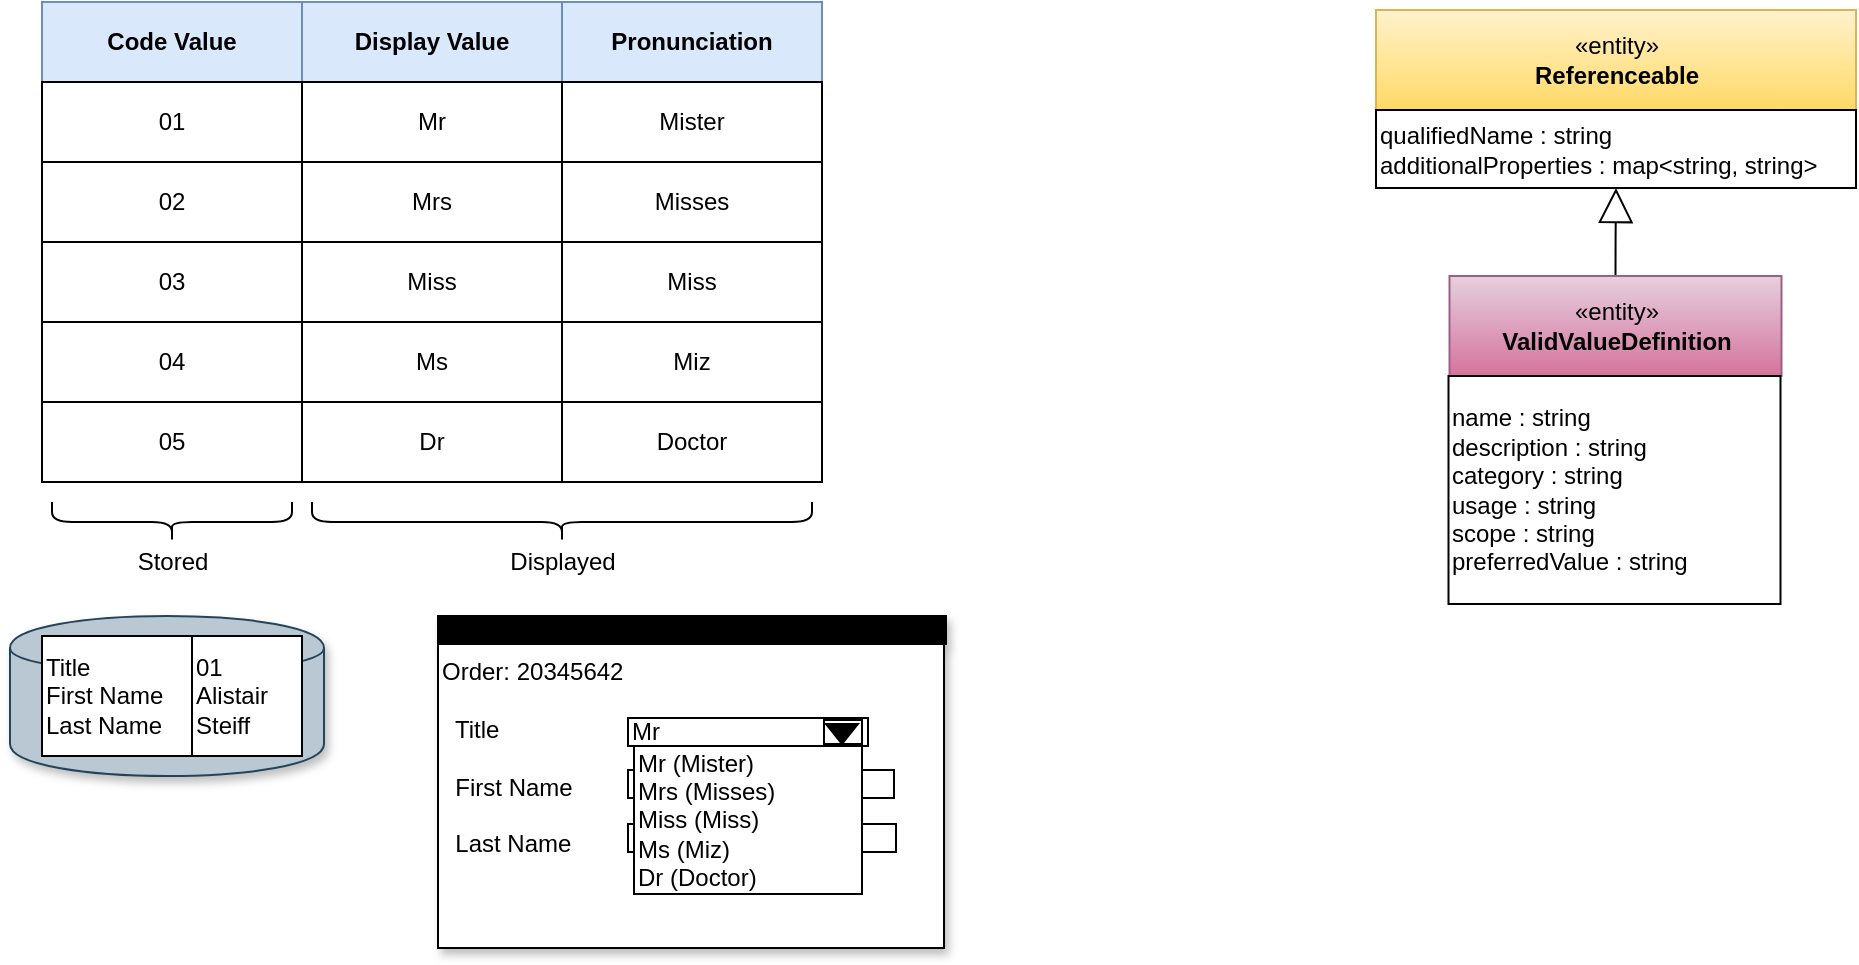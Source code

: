 <mxfile version="21.6.8" type="device" pages="7">
  <diagram id="TPqj8Im8AYLOdGyo4Cfu" name="information-codes">
    <mxGraphModel dx="1114" dy="775" grid="0" gridSize="10" guides="1" tooltips="1" connect="1" arrows="1" fold="1" page="1" pageScale="1" pageWidth="827" pageHeight="1169" math="0" shadow="0">
      <root>
        <mxCell id="0" />
        <mxCell id="1" parent="0" />
        <mxCell id="IUF7AJHCWDemL9nBv4fy-35" value="" style="rounded=0;whiteSpace=wrap;html=1;shadow=1;fillColor=#000000;align=left;" parent="1" vertex="1">
          <mxGeometry x="388" y="457" width="254" height="14" as="geometry" />
        </mxCell>
        <mxCell id="IUF7AJHCWDemL9nBv4fy-34" value="" style="shape=cylinder;whiteSpace=wrap;html=1;boundedLbl=1;backgroundOutline=1;shadow=1;fillColor=#bac8d3;align=left;strokeColor=#23445d;" parent="1" vertex="1">
          <mxGeometry x="174" y="457" width="157" height="80" as="geometry" />
        </mxCell>
        <mxCell id="IUF7AJHCWDemL9nBv4fy-2" value="Code Value" style="rounded=0;whiteSpace=wrap;html=1;fontStyle=1;fillColor=#dae8fc;strokeColor=#6c8ebf;" parent="1" vertex="1">
          <mxGeometry x="190" y="150" width="130" height="40" as="geometry" />
        </mxCell>
        <mxCell id="IUF7AJHCWDemL9nBv4fy-4" value="Display Value" style="rounded=0;whiteSpace=wrap;html=1;fontStyle=1;fillColor=#dae8fc;strokeColor=#6c8ebf;" parent="1" vertex="1">
          <mxGeometry x="320" y="150" width="130" height="40" as="geometry" />
        </mxCell>
        <mxCell id="IUF7AJHCWDemL9nBv4fy-5" value="Pronunciation" style="rounded=0;whiteSpace=wrap;html=1;fontStyle=1;fillColor=#dae8fc;strokeColor=#6c8ebf;" parent="1" vertex="1">
          <mxGeometry x="450" y="150" width="130" height="40" as="geometry" />
        </mxCell>
        <mxCell id="IUF7AJHCWDemL9nBv4fy-6" value="01" style="rounded=0;whiteSpace=wrap;html=1;" parent="1" vertex="1">
          <mxGeometry x="190" y="190" width="130" height="40" as="geometry" />
        </mxCell>
        <mxCell id="IUF7AJHCWDemL9nBv4fy-7" value="Mr" style="rounded=0;whiteSpace=wrap;html=1;" parent="1" vertex="1">
          <mxGeometry x="320" y="190" width="130" height="40" as="geometry" />
        </mxCell>
        <mxCell id="IUF7AJHCWDemL9nBv4fy-8" value="Mister" style="rounded=0;whiteSpace=wrap;html=1;" parent="1" vertex="1">
          <mxGeometry x="450" y="190" width="130" height="40" as="geometry" />
        </mxCell>
        <mxCell id="IUF7AJHCWDemL9nBv4fy-9" value="02" style="rounded=0;whiteSpace=wrap;html=1;" parent="1" vertex="1">
          <mxGeometry x="190" y="230" width="130" height="40" as="geometry" />
        </mxCell>
        <mxCell id="IUF7AJHCWDemL9nBv4fy-10" value="Mrs" style="rounded=0;whiteSpace=wrap;html=1;" parent="1" vertex="1">
          <mxGeometry x="320" y="230" width="130" height="40" as="geometry" />
        </mxCell>
        <mxCell id="IUF7AJHCWDemL9nBv4fy-11" value="Misses" style="rounded=0;whiteSpace=wrap;html=1;" parent="1" vertex="1">
          <mxGeometry x="450" y="230" width="130" height="40" as="geometry" />
        </mxCell>
        <mxCell id="IUF7AJHCWDemL9nBv4fy-12" value="03" style="rounded=0;whiteSpace=wrap;html=1;" parent="1" vertex="1">
          <mxGeometry x="190" y="270" width="130" height="40" as="geometry" />
        </mxCell>
        <mxCell id="IUF7AJHCWDemL9nBv4fy-13" value="Miss" style="rounded=0;whiteSpace=wrap;html=1;" parent="1" vertex="1">
          <mxGeometry x="320" y="270" width="130" height="40" as="geometry" />
        </mxCell>
        <mxCell id="IUF7AJHCWDemL9nBv4fy-14" value="Miss" style="rounded=0;whiteSpace=wrap;html=1;" parent="1" vertex="1">
          <mxGeometry x="450" y="270" width="130" height="40" as="geometry" />
        </mxCell>
        <mxCell id="IUF7AJHCWDemL9nBv4fy-15" value="04" style="rounded=0;whiteSpace=wrap;html=1;" parent="1" vertex="1">
          <mxGeometry x="190" y="310" width="130" height="40" as="geometry" />
        </mxCell>
        <mxCell id="IUF7AJHCWDemL9nBv4fy-16" value="Ms" style="rounded=0;whiteSpace=wrap;html=1;" parent="1" vertex="1">
          <mxGeometry x="320" y="310" width="130" height="40" as="geometry" />
        </mxCell>
        <mxCell id="IUF7AJHCWDemL9nBv4fy-17" value="Miz" style="rounded=0;whiteSpace=wrap;html=1;" parent="1" vertex="1">
          <mxGeometry x="450" y="310" width="130" height="40" as="geometry" />
        </mxCell>
        <mxCell id="IUF7AJHCWDemL9nBv4fy-18" value="05" style="rounded=0;whiteSpace=wrap;html=1;" parent="1" vertex="1">
          <mxGeometry x="190" y="350" width="130" height="40" as="geometry" />
        </mxCell>
        <mxCell id="IUF7AJHCWDemL9nBv4fy-19" value="Dr" style="rounded=0;whiteSpace=wrap;html=1;" parent="1" vertex="1">
          <mxGeometry x="320" y="350" width="130" height="40" as="geometry" />
        </mxCell>
        <mxCell id="IUF7AJHCWDemL9nBv4fy-20" value="Doctor" style="rounded=0;whiteSpace=wrap;html=1;" parent="1" vertex="1">
          <mxGeometry x="450" y="350" width="130" height="40" as="geometry" />
        </mxCell>
        <mxCell id="IUF7AJHCWDemL9nBv4fy-21" value="" style="shape=curlyBracket;whiteSpace=wrap;html=1;rounded=1;rotation=-90;" parent="1" vertex="1">
          <mxGeometry x="245" y="350" width="20" height="120" as="geometry" />
        </mxCell>
        <mxCell id="IUF7AJHCWDemL9nBv4fy-22" value="" style="shape=curlyBracket;whiteSpace=wrap;html=1;rounded=1;rotation=-90;" parent="1" vertex="1">
          <mxGeometry x="440" y="285" width="20" height="250" as="geometry" />
        </mxCell>
        <mxCell id="IUF7AJHCWDemL9nBv4fy-23" value="Stored" style="text;html=1;align=center;verticalAlign=middle;resizable=0;points=[];;autosize=1;" parent="1" vertex="1">
          <mxGeometry x="230" y="420" width="50" height="20" as="geometry" />
        </mxCell>
        <mxCell id="IUF7AJHCWDemL9nBv4fy-24" value="Displayed" style="text;html=1;align=center;verticalAlign=middle;resizable=0;points=[];;autosize=1;" parent="1" vertex="1">
          <mxGeometry x="415" y="420" width="70" height="20" as="geometry" />
        </mxCell>
        <mxCell id="IUF7AJHCWDemL9nBv4fy-25" value="Title&lt;br&gt;First Name&lt;br&gt;Last Name" style="rounded=0;whiteSpace=wrap;html=1;align=left;" parent="1" vertex="1">
          <mxGeometry x="190" y="467" width="120" height="60" as="geometry" />
        </mxCell>
        <mxCell id="IUF7AJHCWDemL9nBv4fy-26" value="01&lt;br&gt;Alistair&lt;br&gt;Steiff" style="rounded=0;whiteSpace=wrap;html=1;align=left;" parent="1" vertex="1">
          <mxGeometry x="265" y="467" width="55" height="60" as="geometry" />
        </mxCell>
        <mxCell id="IUF7AJHCWDemL9nBv4fy-27" value="Order: 20345642&lt;br&gt;&lt;br&gt;&amp;nbsp; Title&lt;br&gt;&lt;br&gt;&amp;nbsp; First Name&lt;br&gt;&lt;br&gt;&amp;nbsp; Last Name" style="rounded=0;whiteSpace=wrap;html=1;align=left;verticalAlign=top;shadow=1;" parent="1" vertex="1">
          <mxGeometry x="388" y="471" width="253" height="152" as="geometry" />
        </mxCell>
        <mxCell id="IUF7AJHCWDemL9nBv4fy-28" value="Mr" style="rounded=0;whiteSpace=wrap;html=1;align=left;" parent="1" vertex="1">
          <mxGeometry x="483" y="508" width="120" height="14" as="geometry" />
        </mxCell>
        <mxCell id="IUF7AJHCWDemL9nBv4fy-29" value="" style="rounded=0;whiteSpace=wrap;html=1;align=left;" parent="1" vertex="1">
          <mxGeometry x="483" y="534" width="133" height="14" as="geometry" />
        </mxCell>
        <mxCell id="IUF7AJHCWDemL9nBv4fy-30" value="" style="rounded=0;whiteSpace=wrap;html=1;align=left;" parent="1" vertex="1">
          <mxGeometry x="483" y="561" width="134" height="14" as="geometry" />
        </mxCell>
        <mxCell id="IUF7AJHCWDemL9nBv4fy-32" value="" style="rounded=0;whiteSpace=wrap;html=1;align=left;" parent="1" vertex="1">
          <mxGeometry x="581" y="509" width="19" height="12" as="geometry" />
        </mxCell>
        <mxCell id="IUF7AJHCWDemL9nBv4fy-31" value="" style="triangle;whiteSpace=wrap;html=1;align=left;rotation=90;fillColor=#000000;" parent="1" vertex="1">
          <mxGeometry x="585" y="508" width="10" height="16" as="geometry" />
        </mxCell>
        <mxCell id="IUF7AJHCWDemL9nBv4fy-33" value="Mr (Mister)&lt;br&gt;Mrs (Misses)&lt;br&gt;Miss (Miss)&lt;br&gt;Ms (Miz)&lt;br&gt;Dr (Doctor)" style="rounded=0;whiteSpace=wrap;html=1;align=left;" parent="1" vertex="1">
          <mxGeometry x="486" y="522" width="114" height="74" as="geometry" />
        </mxCell>
        <mxCell id="BKw7pDdqEXB6ee8KWdjf-1" value="«entity»&lt;br&gt;&lt;b&gt;Referenceable&lt;/b&gt;" style="html=1;strokeColor=#d6b656;align=center;fillColor=#fff2cc;gradientColor=#ffd966;" parent="1" vertex="1">
          <mxGeometry x="857" y="154" width="240" height="50" as="geometry" />
        </mxCell>
        <mxCell id="BKw7pDdqEXB6ee8KWdjf-2" value="qualifiedName : string&lt;br&gt;additionalProperties : map&amp;lt;string, string&amp;gt;&lt;br&gt;&lt;div style=&quot;text-align: left&quot;&gt;&lt;/div&gt;" style="rounded=0;whiteSpace=wrap;html=1;strokeColor=#000000;gradientColor=#ffffff;align=left;" parent="1" vertex="1">
          <mxGeometry x="857" y="204" width="240" height="39" as="geometry" />
        </mxCell>
        <mxCell id="qGf5C4fyHbdz6ypOsj0n-1" style="edgeStyle=orthogonalEdgeStyle;rounded=0;orthogonalLoop=1;jettySize=auto;html=1;exitX=0.5;exitY=0;exitDx=0;exitDy=0;endArrow=block;endFill=0;endSize=15;" edge="1" parent="1" source="CNGWb5orJm1YmoUW5KN2-1" target="BKw7pDdqEXB6ee8KWdjf-2">
          <mxGeometry relative="1" as="geometry" />
        </mxCell>
        <mxCell id="CNGWb5orJm1YmoUW5KN2-1" value="«entity»&lt;br&gt;&lt;b&gt;ValidValueDefinition&lt;/b&gt;" style="html=1;strokeColor=#996185;align=center;fillColor=#e6d0de;gradientColor=#d5739d;" parent="1" vertex="1">
          <mxGeometry x="893.75" y="287" width="166" height="50" as="geometry" />
        </mxCell>
        <mxCell id="CNGWb5orJm1YmoUW5KN2-4" value="&lt;span&gt;name : string&lt;br&gt;&lt;/span&gt;&lt;span&gt;description : string&lt;br&gt;&lt;/span&gt;category : string&lt;br&gt;&lt;span&gt;usage : string&lt;/span&gt;&lt;br&gt;&lt;span&gt;scope : string&lt;br&gt;preferredValue : string&lt;br&gt;&lt;/span&gt;" style="rounded=0;whiteSpace=wrap;html=1;strokeColor=#000000;gradientColor=#ffffff;align=left;" parent="1" vertex="1">
          <mxGeometry x="893.25" y="337" width="166" height="114" as="geometry" />
        </mxCell>
      </root>
    </mxGraphModel>
  </diagram>
  <diagram id="P5lwB6yBroay_rHX7qTH" name="hierarchical-information-codes">
    <mxGraphModel dx="1114" dy="775" grid="1" gridSize="10" guides="1" tooltips="1" connect="1" arrows="1" fold="1" page="1" pageScale="1" pageWidth="827" pageHeight="1169" math="0" shadow="0">
      <root>
        <mxCell id="wCSrcVaQpDJYpt31sAny-0" />
        <mxCell id="wCSrcVaQpDJYpt31sAny-1" parent="wCSrcVaQpDJYpt31sAny-0" />
        <mxCell id="Ge5nPSydBvUdjYk76OVJ-0" value="Kingdom" style="rounded=0;whiteSpace=wrap;html=1;fontStyle=1;fillColor=#dae8fc;strokeColor=#6c8ebf;" parent="wCSrcVaQpDJYpt31sAny-1" vertex="1">
          <mxGeometry x="190" y="150" width="130" height="40" as="geometry" />
        </mxCell>
        <mxCell id="Ge5nPSydBvUdjYk76OVJ-1" value="Display Name" style="rounded=0;whiteSpace=wrap;html=1;fontStyle=1;fillColor=#dae8fc;strokeColor=#6c8ebf;" parent="wCSrcVaQpDJYpt31sAny-1" vertex="1">
          <mxGeometry x="320" y="150" width="130" height="40" as="geometry" />
        </mxCell>
        <mxCell id="Ge5nPSydBvUdjYk76OVJ-26" style="edgeStyle=orthogonalEdgeStyle;rounded=0;orthogonalLoop=1;jettySize=auto;html=1;exitX=0.5;exitY=1;exitDx=0;exitDy=0;entryX=0;entryY=0.5;entryDx=0;entryDy=0;" parent="wCSrcVaQpDJYpt31sAny-1" source="Ge5nPSydBvUdjYk76OVJ-3" target="Ge5nPSydBvUdjYk76OVJ-18" edge="1">
          <mxGeometry relative="1" as="geometry" />
        </mxCell>
        <mxCell id="Ge5nPSydBvUdjYk76OVJ-46" style="edgeStyle=orthogonalEdgeStyle;rounded=0;orthogonalLoop=1;jettySize=auto;html=1;exitX=0.5;exitY=1;exitDx=0;exitDy=0;entryX=0;entryY=0.5;entryDx=0;entryDy=0;" parent="wCSrcVaQpDJYpt31sAny-1" source="Ge5nPSydBvUdjYk76OVJ-3" target="Ge5nPSydBvUdjYk76OVJ-32" edge="1">
          <mxGeometry relative="1" as="geometry" />
        </mxCell>
        <mxCell id="Ge5nPSydBvUdjYk76OVJ-3" value="01" style="rounded=0;whiteSpace=wrap;html=1;" parent="wCSrcVaQpDJYpt31sAny-1" vertex="1">
          <mxGeometry x="190" y="190" width="130" height="40" as="geometry" />
        </mxCell>
        <mxCell id="Ge5nPSydBvUdjYk76OVJ-4" value="United Kingdom" style="rounded=0;whiteSpace=wrap;html=1;" parent="wCSrcVaQpDJYpt31sAny-1" vertex="1">
          <mxGeometry x="320" y="190" width="130" height="40" as="geometry" />
        </mxCell>
        <mxCell id="Ge5nPSydBvUdjYk76OVJ-18" value="Country" style="rounded=0;whiteSpace=wrap;html=1;fontStyle=1;fillColor=#dae8fc;strokeColor=#6c8ebf;" parent="wCSrcVaQpDJYpt31sAny-1" vertex="1">
          <mxGeometry x="370" y="270" width="130" height="40" as="geometry" />
        </mxCell>
        <mxCell id="Ge5nPSydBvUdjYk76OVJ-19" value="Display Name" style="rounded=0;whiteSpace=wrap;html=1;fontStyle=1;fillColor=#dae8fc;strokeColor=#6c8ebf;" parent="wCSrcVaQpDJYpt31sAny-1" vertex="1">
          <mxGeometry x="500" y="270" width="130" height="40" as="geometry" />
        </mxCell>
        <mxCell id="Ge5nPSydBvUdjYk76OVJ-27" style="edgeStyle=orthogonalEdgeStyle;rounded=0;orthogonalLoop=1;jettySize=auto;html=1;exitX=0.5;exitY=1;exitDx=0;exitDy=0;entryX=0;entryY=0.5;entryDx=0;entryDy=0;" parent="wCSrcVaQpDJYpt31sAny-1" source="Ge5nPSydBvUdjYk76OVJ-20" target="Ge5nPSydBvUdjYk76OVJ-22" edge="1">
          <mxGeometry relative="1" as="geometry" />
        </mxCell>
        <mxCell id="Ge5nPSydBvUdjYk76OVJ-20" value="01" style="rounded=0;whiteSpace=wrap;html=1;" parent="wCSrcVaQpDJYpt31sAny-1" vertex="1">
          <mxGeometry x="370" y="310" width="130" height="40" as="geometry" />
        </mxCell>
        <mxCell id="Ge5nPSydBvUdjYk76OVJ-21" value="England" style="rounded=0;whiteSpace=wrap;html=1;" parent="wCSrcVaQpDJYpt31sAny-1" vertex="1">
          <mxGeometry x="500" y="310" width="130" height="40" as="geometry" />
        </mxCell>
        <mxCell id="Ge5nPSydBvUdjYk76OVJ-22" value="County" style="rounded=0;whiteSpace=wrap;html=1;fontStyle=1;fillColor=#dae8fc;strokeColor=#6c8ebf;" parent="wCSrcVaQpDJYpt31sAny-1" vertex="1">
          <mxGeometry x="620" y="380" width="130" height="40" as="geometry" />
        </mxCell>
        <mxCell id="Ge5nPSydBvUdjYk76OVJ-23" value="Display Name" style="rounded=0;whiteSpace=wrap;html=1;fontStyle=1;fillColor=#dae8fc;strokeColor=#6c8ebf;" parent="wCSrcVaQpDJYpt31sAny-1" vertex="1">
          <mxGeometry x="750" y="380" width="130" height="40" as="geometry" />
        </mxCell>
        <mxCell id="Ge5nPSydBvUdjYk76OVJ-24" value="01" style="rounded=0;whiteSpace=wrap;html=1;" parent="wCSrcVaQpDJYpt31sAny-1" vertex="1">
          <mxGeometry x="620" y="420" width="130" height="40" as="geometry" />
        </mxCell>
        <mxCell id="Ge5nPSydBvUdjYk76OVJ-25" value="Avon" style="rounded=0;whiteSpace=wrap;html=1;" parent="wCSrcVaQpDJYpt31sAny-1" vertex="1">
          <mxGeometry x="750" y="420" width="130" height="40" as="geometry" />
        </mxCell>
        <mxCell id="Ge5nPSydBvUdjYk76OVJ-28" value="02" style="rounded=0;whiteSpace=wrap;html=1;" parent="wCSrcVaQpDJYpt31sAny-1" vertex="1">
          <mxGeometry x="620" y="460" width="130" height="40" as="geometry" />
        </mxCell>
        <mxCell id="Ge5nPSydBvUdjYk76OVJ-29" value="Bedfordshire" style="rounded=0;whiteSpace=wrap;html=1;" parent="wCSrcVaQpDJYpt31sAny-1" vertex="1">
          <mxGeometry x="750" y="460" width="130" height="40" as="geometry" />
        </mxCell>
        <mxCell id="Ge5nPSydBvUdjYk76OVJ-30" value=":" style="rounded=0;whiteSpace=wrap;html=1;" parent="wCSrcVaQpDJYpt31sAny-1" vertex="1">
          <mxGeometry x="620" y="500" width="130" height="40" as="geometry" />
        </mxCell>
        <mxCell id="Ge5nPSydBvUdjYk76OVJ-31" value=":" style="rounded=0;whiteSpace=wrap;html=1;" parent="wCSrcVaQpDJYpt31sAny-1" vertex="1">
          <mxGeometry x="750" y="500" width="130" height="40" as="geometry" />
        </mxCell>
        <mxCell id="Ge5nPSydBvUdjYk76OVJ-32" value="Country" style="rounded=0;whiteSpace=wrap;html=1;fontStyle=1;fillColor=#dae8fc;strokeColor=#6c8ebf;" parent="wCSrcVaQpDJYpt31sAny-1" vertex="1">
          <mxGeometry x="370" y="570" width="130" height="40" as="geometry" />
        </mxCell>
        <mxCell id="Ge5nPSydBvUdjYk76OVJ-33" value="Display Name" style="rounded=0;whiteSpace=wrap;html=1;fontStyle=1;fillColor=#dae8fc;strokeColor=#6c8ebf;" parent="wCSrcVaQpDJYpt31sAny-1" vertex="1">
          <mxGeometry x="500" y="570" width="130" height="40" as="geometry" />
        </mxCell>
        <mxCell id="Ge5nPSydBvUdjYk76OVJ-34" style="edgeStyle=orthogonalEdgeStyle;rounded=0;orthogonalLoop=1;jettySize=auto;html=1;exitX=0.5;exitY=1;exitDx=0;exitDy=0;entryX=0;entryY=0.5;entryDx=0;entryDy=0;" parent="wCSrcVaQpDJYpt31sAny-1" source="Ge5nPSydBvUdjYk76OVJ-35" target="Ge5nPSydBvUdjYk76OVJ-37" edge="1">
          <mxGeometry relative="1" as="geometry" />
        </mxCell>
        <mxCell id="Ge5nPSydBvUdjYk76OVJ-35" value="02" style="rounded=0;whiteSpace=wrap;html=1;" parent="wCSrcVaQpDJYpt31sAny-1" vertex="1">
          <mxGeometry x="370" y="610" width="130" height="40" as="geometry" />
        </mxCell>
        <mxCell id="Ge5nPSydBvUdjYk76OVJ-36" value="Scotland" style="rounded=0;whiteSpace=wrap;html=1;" parent="wCSrcVaQpDJYpt31sAny-1" vertex="1">
          <mxGeometry x="500" y="610" width="130" height="40" as="geometry" />
        </mxCell>
        <mxCell id="Ge5nPSydBvUdjYk76OVJ-37" value="County" style="rounded=0;whiteSpace=wrap;html=1;fontStyle=1;fillColor=#dae8fc;strokeColor=#6c8ebf;" parent="wCSrcVaQpDJYpt31sAny-1" vertex="1">
          <mxGeometry x="620" y="680" width="130" height="40" as="geometry" />
        </mxCell>
        <mxCell id="Ge5nPSydBvUdjYk76OVJ-38" value="Display Name" style="rounded=0;whiteSpace=wrap;html=1;fontStyle=1;fillColor=#dae8fc;strokeColor=#6c8ebf;" parent="wCSrcVaQpDJYpt31sAny-1" vertex="1">
          <mxGeometry x="750" y="680" width="130" height="40" as="geometry" />
        </mxCell>
        <mxCell id="Ge5nPSydBvUdjYk76OVJ-39" value="01" style="rounded=0;whiteSpace=wrap;html=1;" parent="wCSrcVaQpDJYpt31sAny-1" vertex="1">
          <mxGeometry x="620" y="720" width="130" height="40" as="geometry" />
        </mxCell>
        <mxCell id="Ge5nPSydBvUdjYk76OVJ-40" value="Aberdeenshire" style="rounded=0;whiteSpace=wrap;html=1;" parent="wCSrcVaQpDJYpt31sAny-1" vertex="1">
          <mxGeometry x="750" y="720" width="130" height="40" as="geometry" />
        </mxCell>
        <mxCell id="Ge5nPSydBvUdjYk76OVJ-41" value="02" style="rounded=0;whiteSpace=wrap;html=1;" parent="wCSrcVaQpDJYpt31sAny-1" vertex="1">
          <mxGeometry x="620" y="760" width="130" height="40" as="geometry" />
        </mxCell>
        <mxCell id="Ge5nPSydBvUdjYk76OVJ-42" value="Angus" style="rounded=0;whiteSpace=wrap;html=1;" parent="wCSrcVaQpDJYpt31sAny-1" vertex="1">
          <mxGeometry x="750" y="760" width="130" height="40" as="geometry" />
        </mxCell>
        <mxCell id="Ge5nPSydBvUdjYk76OVJ-43" value=":" style="rounded=0;whiteSpace=wrap;html=1;" parent="wCSrcVaQpDJYpt31sAny-1" vertex="1">
          <mxGeometry x="620" y="800" width="130" height="40" as="geometry" />
        </mxCell>
        <mxCell id="Ge5nPSydBvUdjYk76OVJ-44" value=":" style="rounded=0;whiteSpace=wrap;html=1;" parent="wCSrcVaQpDJYpt31sAny-1" vertex="1">
          <mxGeometry x="750" y="800" width="130" height="40" as="geometry" />
        </mxCell>
        <mxCell id="SKW9aYG6o5c7pTulcKkl-0" value="«entity»&lt;br&gt;&lt;b&gt;Referenceable&lt;/b&gt;" style="html=1;strokeColor=#d6b656;align=center;fillColor=#fff2cc;gradientColor=#ffd966;" parent="wCSrcVaQpDJYpt31sAny-1" vertex="1">
          <mxGeometry x="1268.25" y="380" width="240" height="50" as="geometry" />
        </mxCell>
        <mxCell id="SKW9aYG6o5c7pTulcKkl-1" value="qualifiedName : string&lt;br&gt;additionalProperties : map&amp;lt;string, string&amp;gt;&lt;br&gt;&lt;div style=&quot;text-align: left&quot;&gt;&lt;/div&gt;" style="rounded=0;whiteSpace=wrap;html=1;strokeColor=#000000;gradientColor=#ffffff;align=left;" parent="wCSrcVaQpDJYpt31sAny-1" vertex="1">
          <mxGeometry x="1268.25" y="430" width="240" height="39" as="geometry" />
        </mxCell>
        <mxCell id="8vopd2lX2NLgsX119AkD-1" style="edgeStyle=orthogonalEdgeStyle;rounded=0;orthogonalLoop=1;jettySize=auto;html=1;exitX=0.5;exitY=0;exitDx=0;exitDy=0;endArrow=block;endFill=0;endSize=15;" edge="1" parent="wCSrcVaQpDJYpt31sAny-1" source="SKW9aYG6o5c7pTulcKkl-2" target="SKW9aYG6o5c7pTulcKkl-1">
          <mxGeometry relative="1" as="geometry" />
        </mxCell>
        <mxCell id="SKW9aYG6o5c7pTulcKkl-2" value="«entity»&lt;br&gt;&lt;b&gt;ValidValueDefinition&lt;/b&gt;" style="html=1;strokeColor=#996185;align=center;fillColor=#e6d0de;gradientColor=#d5739d;" parent="wCSrcVaQpDJYpt31sAny-1" vertex="1">
          <mxGeometry x="1305" y="513" width="166" height="50" as="geometry" />
        </mxCell>
        <mxCell id="SKW9aYG6o5c7pTulcKkl-4" value="&lt;span&gt;name : string&lt;br&gt;&lt;/span&gt;&lt;span&gt;description : string&lt;br&gt;&lt;/span&gt;category : string&lt;br&gt;&lt;span&gt;usage : string&lt;/span&gt;&lt;br&gt;&lt;span&gt;scope : string&lt;br&gt;preferredValue : string&lt;br&gt;&lt;/span&gt;" style="rounded=0;whiteSpace=wrap;html=1;strokeColor=#000000;gradientColor=#ffffff;align=left;" parent="wCSrcVaQpDJYpt31sAny-1" vertex="1">
          <mxGeometry x="1304.5" y="563" width="166" height="107" as="geometry" />
        </mxCell>
        <mxCell id="UgS_4l0Ev3rdgVf9zHth-0" style="edgeStyle=orthogonalEdgeStyle;rounded=0;orthogonalLoop=1;jettySize=auto;html=1;exitX=0;exitY=0.5;exitDx=0;exitDy=0;entryX=-0.002;entryY=0.402;entryDx=0;entryDy=0;endArrow=none;endFill=0;entryPerimeter=0;" parent="wCSrcVaQpDJYpt31sAny-1" source="UgS_4l0Ev3rdgVf9zHth-1" target="SKW9aYG6o5c7pTulcKkl-4" edge="1">
          <mxGeometry relative="1" as="geometry">
            <mxPoint x="1300.5" y="604" as="targetPoint" />
            <Array as="points">
              <mxPoint x="1280.25" y="729" />
              <mxPoint x="1280.25" y="602" />
              <mxPoint x="1304.25" y="602" />
            </Array>
          </mxGeometry>
        </mxCell>
        <mxCell id="8vopd2lX2NLgsX119AkD-2" style="edgeStyle=orthogonalEdgeStyle;rounded=0;orthogonalLoop=1;jettySize=auto;html=1;exitX=0.5;exitY=0;exitDx=0;exitDy=0;endArrow=block;endFill=0;endSize=15;" edge="1" parent="wCSrcVaQpDJYpt31sAny-1" source="UgS_4l0Ev3rdgVf9zHth-1" target="SKW9aYG6o5c7pTulcKkl-4">
          <mxGeometry relative="1" as="geometry" />
        </mxCell>
        <mxCell id="UgS_4l0Ev3rdgVf9zHth-1" value="«entity»&lt;br&gt;&lt;b&gt;ValidValuesSet&lt;/b&gt;" style="html=1;strokeColor=#996185;align=center;fillColor=#e6d0de;gradientColor=#d5739d;" parent="wCSrcVaQpDJYpt31sAny-1" vertex="1">
          <mxGeometry x="1304.5" y="706.5" width="166" height="50" as="geometry" />
        </mxCell>
        <mxCell id="UgS_4l0Ev3rdgVf9zHth-2" value="" style="rounded=0;whiteSpace=wrap;html=1;strokeColor=#000000;gradientColor=#ffffff;align=left;" parent="wCSrcVaQpDJYpt31sAny-1" vertex="1">
          <mxGeometry x="1305" y="757" width="166" height="29" as="geometry" />
        </mxCell>
        <mxCell id="UgS_4l0Ev3rdgVf9zHth-5" value="memberOfValidValuesSet" style="text;html=1;strokeColor=none;fillColor=none;align=center;verticalAlign=middle;whiteSpace=wrap;rounded=0;" parent="wCSrcVaQpDJYpt31sAny-1" vertex="1">
          <mxGeometry x="1180" y="580" width="93" height="20" as="geometry" />
        </mxCell>
        <mxCell id="UgS_4l0Ev3rdgVf9zHth-6" value="validValuesSet" style="text;html=1;strokeColor=none;fillColor=none;align=center;verticalAlign=middle;whiteSpace=wrap;rounded=0;" parent="wCSrcVaQpDJYpt31sAny-1" vertex="1">
          <mxGeometry x="1185" y="703.5" width="93" height="20" as="geometry" />
        </mxCell>
        <mxCell id="UgS_4l0Ev3rdgVf9zHth-7" value="*" style="text;html=1;strokeColor=none;fillColor=none;align=center;verticalAlign=middle;whiteSpace=wrap;rounded=0;" parent="wCSrcVaQpDJYpt31sAny-1" vertex="1">
          <mxGeometry x="1273" y="600" width="40" height="20" as="geometry" />
        </mxCell>
        <mxCell id="UgS_4l0Ev3rdgVf9zHth-8" value="*" style="text;html=1;strokeColor=none;fillColor=none;align=center;verticalAlign=middle;whiteSpace=wrap;rounded=0;" parent="wCSrcVaQpDJYpt31sAny-1" vertex="1">
          <mxGeometry x="1273" y="708.5" width="40" height="20" as="geometry" />
        </mxCell>
        <mxCell id="UgS_4l0Ev3rdgVf9zHth-9" value="«relationship»&lt;br&gt;&lt;b&gt;ValidValueMember&lt;/b&gt;" style="html=1;strokeColor=#996185;align=center;fillColor=#e6d0de;gradientColor=#d5739d;" parent="wCSrcVaQpDJYpt31sAny-1" vertex="1">
          <mxGeometry x="1050" y="742.5" width="206" height="50" as="geometry" />
        </mxCell>
        <mxCell id="UgS_4l0Ev3rdgVf9zHth-10" value="" style="endArrow=none;dashed=1;html=1;entryX=0.5;entryY=0;edgeStyle=orthogonalEdgeStyle;rounded=0;entryDx=0;entryDy=0;" parent="wCSrcVaQpDJYpt31sAny-1" target="UgS_4l0Ev3rdgVf9zHth-9" edge="1">
          <mxGeometry width="50" height="50" relative="1" as="geometry">
            <mxPoint x="1279.5" y="652" as="sourcePoint" />
            <mxPoint x="1398" y="644.5" as="targetPoint" />
          </mxGeometry>
        </mxCell>
        <mxCell id="UgS_4l0Ev3rdgVf9zHth-11" value="" style="rounded=0;whiteSpace=wrap;html=1;strokeColor=#000000;gradientColor=#ffffff;align=left;" parent="wCSrcVaQpDJYpt31sAny-1" vertex="1">
          <mxGeometry x="1050" y="792.5" width="206" height="31" as="geometry" />
        </mxCell>
      </root>
    </mxGraphModel>
  </diagram>
  <diagram id="3aGW0Uet2spA_SBilLzL" name="mapping-table">
    <mxGraphModel dx="1114" dy="775" grid="1" gridSize="10" guides="1" tooltips="1" connect="1" arrows="1" fold="1" page="1" pageScale="1" pageWidth="827" pageHeight="1169" math="0" shadow="0">
      <root>
        <mxCell id="FFBEgkFLeT4pd4aE8MO1-0" />
        <mxCell id="FFBEgkFLeT4pd4aE8MO1-1" parent="FFBEgkFLeT4pd4aE8MO1-0" />
        <mxCell id="NulLHhLpXVmrMJmVtQ5e-0" value="Canonical Value" style="rounded=0;whiteSpace=wrap;html=1;fontStyle=1;fillColor=#dae8fc;strokeColor=#6c8ebf;" parent="FFBEgkFLeT4pd4aE8MO1-1" vertex="1">
          <mxGeometry x="98" y="130" width="130" height="40" as="geometry" />
        </mxCell>
        <mxCell id="NulLHhLpXVmrMJmVtQ5e-1" value="System 1" style="rounded=0;whiteSpace=wrap;html=1;fontStyle=1;fillColor=#dae8fc;strokeColor=#6c8ebf;" parent="FFBEgkFLeT4pd4aE8MO1-1" vertex="1">
          <mxGeometry x="240" y="130" width="130" height="40" as="geometry" />
        </mxCell>
        <mxCell id="NulLHhLpXVmrMJmVtQ5e-2" value="System 2" style="rounded=0;whiteSpace=wrap;html=1;fontStyle=1;fillColor=#dae8fc;strokeColor=#6c8ebf;" parent="FFBEgkFLeT4pd4aE8MO1-1" vertex="1">
          <mxGeometry x="370" y="130" width="130" height="40" as="geometry" />
        </mxCell>
        <mxCell id="NulLHhLpXVmrMJmVtQ5e-3" value="01" style="rounded=0;whiteSpace=wrap;html=1;" parent="FFBEgkFLeT4pd4aE8MO1-1" vertex="1">
          <mxGeometry x="98" y="170" width="130" height="40" as="geometry" />
        </mxCell>
        <mxCell id="NulLHhLpXVmrMJmVtQ5e-4" value="&quot;Mr&quot;" style="rounded=0;whiteSpace=wrap;html=1;" parent="FFBEgkFLeT4pd4aE8MO1-1" vertex="1">
          <mxGeometry x="240" y="170" width="130" height="40" as="geometry" />
        </mxCell>
        <mxCell id="NulLHhLpXVmrMJmVtQ5e-5" value="00" style="rounded=0;whiteSpace=wrap;html=1;" parent="FFBEgkFLeT4pd4aE8MO1-1" vertex="1">
          <mxGeometry x="370" y="170" width="130" height="40" as="geometry" />
        </mxCell>
        <mxCell id="NulLHhLpXVmrMJmVtQ5e-6" value="02" style="rounded=0;whiteSpace=wrap;html=1;" parent="FFBEgkFLeT4pd4aE8MO1-1" vertex="1">
          <mxGeometry x="98" y="210" width="130" height="40" as="geometry" />
        </mxCell>
        <mxCell id="NulLHhLpXVmrMJmVtQ5e-7" value="&quot;Mrs&quot;" style="rounded=0;whiteSpace=wrap;html=1;" parent="FFBEgkFLeT4pd4aE8MO1-1" vertex="1">
          <mxGeometry x="240" y="210" width="130" height="40" as="geometry" />
        </mxCell>
        <mxCell id="NulLHhLpXVmrMJmVtQ5e-8" value="01" style="rounded=0;whiteSpace=wrap;html=1;" parent="FFBEgkFLeT4pd4aE8MO1-1" vertex="1">
          <mxGeometry x="370" y="210" width="130" height="40" as="geometry" />
        </mxCell>
        <mxCell id="NulLHhLpXVmrMJmVtQ5e-9" value="03" style="rounded=0;whiteSpace=wrap;html=1;" parent="FFBEgkFLeT4pd4aE8MO1-1" vertex="1">
          <mxGeometry x="98" y="250" width="130" height="40" as="geometry" />
        </mxCell>
        <mxCell id="NulLHhLpXVmrMJmVtQ5e-10" value="&quot;Miss&quot;" style="rounded=0;whiteSpace=wrap;html=1;" parent="FFBEgkFLeT4pd4aE8MO1-1" vertex="1">
          <mxGeometry x="240" y="250" width="130" height="40" as="geometry" />
        </mxCell>
        <mxCell id="NulLHhLpXVmrMJmVtQ5e-11" value="02" style="rounded=0;whiteSpace=wrap;html=1;" parent="FFBEgkFLeT4pd4aE8MO1-1" vertex="1">
          <mxGeometry x="370" y="250" width="130" height="40" as="geometry" />
        </mxCell>
        <mxCell id="NulLHhLpXVmrMJmVtQ5e-12" value="04" style="rounded=0;whiteSpace=wrap;html=1;" parent="FFBEgkFLeT4pd4aE8MO1-1" vertex="1">
          <mxGeometry x="98" y="290" width="130" height="40" as="geometry" />
        </mxCell>
        <mxCell id="NulLHhLpXVmrMJmVtQ5e-13" value="&quot;Ms&quot;" style="rounded=0;whiteSpace=wrap;html=1;" parent="FFBEgkFLeT4pd4aE8MO1-1" vertex="1">
          <mxGeometry x="240" y="290" width="130" height="40" as="geometry" />
        </mxCell>
        <mxCell id="NulLHhLpXVmrMJmVtQ5e-14" value="03" style="rounded=0;whiteSpace=wrap;html=1;" parent="FFBEgkFLeT4pd4aE8MO1-1" vertex="1">
          <mxGeometry x="370" y="290" width="130" height="40" as="geometry" />
        </mxCell>
        <mxCell id="NulLHhLpXVmrMJmVtQ5e-15" value="05" style="rounded=0;whiteSpace=wrap;html=1;" parent="FFBEgkFLeT4pd4aE8MO1-1" vertex="1">
          <mxGeometry x="98" y="330" width="130" height="40" as="geometry" />
        </mxCell>
        <mxCell id="NulLHhLpXVmrMJmVtQ5e-16" value="&quot;Dr&quot;" style="rounded=0;whiteSpace=wrap;html=1;" parent="FFBEgkFLeT4pd4aE8MO1-1" vertex="1">
          <mxGeometry x="240" y="330" width="130" height="40" as="geometry" />
        </mxCell>
        <mxCell id="NulLHhLpXVmrMJmVtQ5e-17" value="04" style="rounded=0;whiteSpace=wrap;html=1;" parent="FFBEgkFLeT4pd4aE8MO1-1" vertex="1">
          <mxGeometry x="370" y="330" width="130" height="40" as="geometry" />
        </mxCell>
        <mxCell id="NulLHhLpXVmrMJmVtQ5e-18" value="System 3" style="rounded=0;whiteSpace=wrap;html=1;fontStyle=1;fillColor=#dae8fc;strokeColor=#6c8ebf;" parent="FFBEgkFLeT4pd4aE8MO1-1" vertex="1">
          <mxGeometry x="500" y="130" width="130" height="40" as="geometry" />
        </mxCell>
        <mxCell id="NulLHhLpXVmrMJmVtQ5e-19" value="T00" style="rounded=0;whiteSpace=wrap;html=1;" parent="FFBEgkFLeT4pd4aE8MO1-1" vertex="1">
          <mxGeometry x="500" y="170" width="130" height="40" as="geometry" />
        </mxCell>
        <mxCell id="NulLHhLpXVmrMJmVtQ5e-20" value="T01-M" style="rounded=0;whiteSpace=wrap;html=1;" parent="FFBEgkFLeT4pd4aE8MO1-1" vertex="1">
          <mxGeometry x="500" y="210" width="130" height="40" as="geometry" />
        </mxCell>
        <mxCell id="NulLHhLpXVmrMJmVtQ5e-21" value="T01-F" style="rounded=0;whiteSpace=wrap;html=1;" parent="FFBEgkFLeT4pd4aE8MO1-1" vertex="1">
          <mxGeometry x="500" y="250" width="130" height="40" as="geometry" />
        </mxCell>
        <mxCell id="NulLHhLpXVmrMJmVtQ5e-22" value="T-02" style="rounded=0;whiteSpace=wrap;html=1;" parent="FFBEgkFLeT4pd4aE8MO1-1" vertex="1">
          <mxGeometry x="500" y="290" width="130" height="40" as="geometry" />
        </mxCell>
        <mxCell id="NulLHhLpXVmrMJmVtQ5e-23" value="T-03" style="rounded=0;whiteSpace=wrap;html=1;" parent="FFBEgkFLeT4pd4aE8MO1-1" vertex="1">
          <mxGeometry x="500" y="330" width="130" height="40" as="geometry" />
        </mxCell>
        <mxCell id="NulLHhLpXVmrMJmVtQ5e-24" value="System 4" style="rounded=0;whiteSpace=wrap;html=1;fontStyle=1;fillColor=#dae8fc;strokeColor=#6c8ebf;" parent="FFBEgkFLeT4pd4aE8MO1-1" vertex="1">
          <mxGeometry x="630" y="130" width="130" height="40" as="geometry" />
        </mxCell>
        <mxCell id="NulLHhLpXVmrMJmVtQ5e-25" value="A" style="rounded=0;whiteSpace=wrap;html=1;" parent="FFBEgkFLeT4pd4aE8MO1-1" vertex="1">
          <mxGeometry x="630" y="170" width="130" height="40" as="geometry" />
        </mxCell>
        <mxCell id="NulLHhLpXVmrMJmVtQ5e-26" value="B" style="rounded=0;whiteSpace=wrap;html=1;" parent="FFBEgkFLeT4pd4aE8MO1-1" vertex="1">
          <mxGeometry x="630" y="210" width="130" height="40" as="geometry" />
        </mxCell>
        <mxCell id="NulLHhLpXVmrMJmVtQ5e-27" value="C" style="rounded=0;whiteSpace=wrap;html=1;" parent="FFBEgkFLeT4pd4aE8MO1-1" vertex="1">
          <mxGeometry x="630" y="250" width="130" height="40" as="geometry" />
        </mxCell>
        <mxCell id="NulLHhLpXVmrMJmVtQ5e-28" value="D" style="rounded=0;whiteSpace=wrap;html=1;" parent="FFBEgkFLeT4pd4aE8MO1-1" vertex="1">
          <mxGeometry x="630" y="290" width="130" height="40" as="geometry" />
        </mxCell>
        <mxCell id="NulLHhLpXVmrMJmVtQ5e-29" value="" style="rounded=0;whiteSpace=wrap;html=1;" parent="FFBEgkFLeT4pd4aE8MO1-1" vertex="1">
          <mxGeometry x="630" y="330" width="130" height="40" as="geometry" />
        </mxCell>
        <mxCell id="NulLHhLpXVmrMJmVtQ5e-30" value="System 5" style="rounded=0;whiteSpace=wrap;html=1;fontStyle=1;fillColor=#dae8fc;strokeColor=#6c8ebf;" parent="FFBEgkFLeT4pd4aE8MO1-1" vertex="1">
          <mxGeometry x="760" y="130" width="130" height="40" as="geometry" />
        </mxCell>
        <mxCell id="NulLHhLpXVmrMJmVtQ5e-31" value="00" style="rounded=0;whiteSpace=wrap;html=1;" parent="FFBEgkFLeT4pd4aE8MO1-1" vertex="1">
          <mxGeometry x="760" y="170" width="130" height="40" as="geometry" />
        </mxCell>
        <mxCell id="NulLHhLpXVmrMJmVtQ5e-32" value="02" style="rounded=0;whiteSpace=wrap;html=1;" parent="FFBEgkFLeT4pd4aE8MO1-1" vertex="1">
          <mxGeometry x="760" y="210" width="130" height="40" as="geometry" />
        </mxCell>
        <mxCell id="NulLHhLpXVmrMJmVtQ5e-33" value="01" style="rounded=0;whiteSpace=wrap;html=1;" parent="FFBEgkFLeT4pd4aE8MO1-1" vertex="1">
          <mxGeometry x="760" y="250" width="130" height="40" as="geometry" />
        </mxCell>
        <mxCell id="NulLHhLpXVmrMJmVtQ5e-34" value="03" style="rounded=0;whiteSpace=wrap;html=1;" parent="FFBEgkFLeT4pd4aE8MO1-1" vertex="1">
          <mxGeometry x="760" y="290" width="130" height="40" as="geometry" />
        </mxCell>
        <mxCell id="NulLHhLpXVmrMJmVtQ5e-35" value="04" style="rounded=0;whiteSpace=wrap;html=1;" parent="FFBEgkFLeT4pd4aE8MO1-1" vertex="1">
          <mxGeometry x="760" y="330" width="130" height="40" as="geometry" />
        </mxCell>
        <mxCell id="A2hQ8KNYDBgrkMtaTF1L-17" value="" style="group" parent="FFBEgkFLeT4pd4aE8MO1-1" vertex="1" connectable="0">
          <mxGeometry x="190" y="450" width="670" height="40" as="geometry" />
        </mxCell>
        <mxCell id="A2hQ8KNYDBgrkMtaTF1L-0" value="System 1" style="shape=cylinder;whiteSpace=wrap;html=1;boundedLbl=1;backgroundOutline=1;shadow=1;fillColor=#bac8d3;align=center;strokeColor=#23445d;" parent="A2hQ8KNYDBgrkMtaTF1L-17" vertex="1">
          <mxGeometry width="65.718" height="40" as="geometry" />
        </mxCell>
        <mxCell id="A2hQ8KNYDBgrkMtaTF1L-1" value="ETL-A" style="shape=ext;double=1;rounded=0;whiteSpace=wrap;html=1;shadow=1;fillColor=#6d8764;align=center;strokeColor=#3A5431;fontColor=#ffffff;" parent="A2hQ8KNYDBgrkMtaTF1L-17" vertex="1">
          <mxGeometry x="88.158" y="11.429" width="44.079" height="17.143" as="geometry" />
        </mxCell>
        <mxCell id="A2hQ8KNYDBgrkMtaTF1L-9" style="edgeStyle=orthogonalEdgeStyle;rounded=0;orthogonalLoop=1;jettySize=auto;html=1;entryX=0;entryY=0.5;entryDx=0;entryDy=0;dashed=1;" parent="A2hQ8KNYDBgrkMtaTF1L-17" source="A2hQ8KNYDBgrkMtaTF1L-0" target="A2hQ8KNYDBgrkMtaTF1L-1" edge="1">
          <mxGeometry relative="1" as="geometry" />
        </mxCell>
        <mxCell id="A2hQ8KNYDBgrkMtaTF1L-2" value="System 2" style="shape=cylinder;whiteSpace=wrap;html=1;boundedLbl=1;backgroundOutline=1;shadow=1;fillColor=#bac8d3;align=center;strokeColor=#23445d;" parent="A2hQ8KNYDBgrkMtaTF1L-17" vertex="1">
          <mxGeometry x="152.273" width="65.718" height="40" as="geometry" />
        </mxCell>
        <mxCell id="A2hQ8KNYDBgrkMtaTF1L-10" style="edgeStyle=orthogonalEdgeStyle;rounded=0;orthogonalLoop=1;jettySize=auto;html=1;entryX=0;entryY=0.5;entryDx=0;entryDy=0;dashed=1;" parent="A2hQ8KNYDBgrkMtaTF1L-17" source="A2hQ8KNYDBgrkMtaTF1L-1" target="A2hQ8KNYDBgrkMtaTF1L-2" edge="1">
          <mxGeometry relative="1" as="geometry" />
        </mxCell>
        <mxCell id="A2hQ8KNYDBgrkMtaTF1L-3" value="ETL-B" style="shape=ext;double=1;rounded=0;whiteSpace=wrap;html=1;shadow=1;fillColor=#6d8764;align=center;strokeColor=#3A5431;fontColor=#ffffff;" parent="A2hQ8KNYDBgrkMtaTF1L-17" vertex="1">
          <mxGeometry x="237.225" y="11.429" width="44.079" height="17.143" as="geometry" />
        </mxCell>
        <mxCell id="A2hQ8KNYDBgrkMtaTF1L-11" style="edgeStyle=orthogonalEdgeStyle;rounded=0;orthogonalLoop=1;jettySize=auto;html=1;dashed=1;" parent="A2hQ8KNYDBgrkMtaTF1L-17" source="A2hQ8KNYDBgrkMtaTF1L-2" target="A2hQ8KNYDBgrkMtaTF1L-3" edge="1">
          <mxGeometry relative="1" as="geometry" />
        </mxCell>
        <mxCell id="A2hQ8KNYDBgrkMtaTF1L-4" value="System 3" style="shape=cylinder;whiteSpace=wrap;html=1;boundedLbl=1;backgroundOutline=1;shadow=1;fillColor=#bac8d3;align=center;strokeColor=#23445d;" parent="A2hQ8KNYDBgrkMtaTF1L-17" vertex="1">
          <mxGeometry x="299.737" width="65.718" height="40" as="geometry" />
        </mxCell>
        <mxCell id="A2hQ8KNYDBgrkMtaTF1L-12" style="edgeStyle=orthogonalEdgeStyle;rounded=0;orthogonalLoop=1;jettySize=auto;html=1;dashed=1;" parent="A2hQ8KNYDBgrkMtaTF1L-17" source="A2hQ8KNYDBgrkMtaTF1L-3" target="A2hQ8KNYDBgrkMtaTF1L-4" edge="1">
          <mxGeometry relative="1" as="geometry" />
        </mxCell>
        <mxCell id="A2hQ8KNYDBgrkMtaTF1L-5" value="ETL-C" style="shape=ext;double=1;rounded=0;whiteSpace=wrap;html=1;shadow=1;fillColor=#6d8764;align=center;strokeColor=#3A5431;fontColor=#ffffff;" parent="A2hQ8KNYDBgrkMtaTF1L-17" vertex="1">
          <mxGeometry x="387.895" y="11.429" width="44.079" height="17.143" as="geometry" />
        </mxCell>
        <mxCell id="A2hQ8KNYDBgrkMtaTF1L-13" style="edgeStyle=orthogonalEdgeStyle;rounded=0;orthogonalLoop=1;jettySize=auto;html=1;dashed=1;" parent="A2hQ8KNYDBgrkMtaTF1L-17" source="A2hQ8KNYDBgrkMtaTF1L-4" target="A2hQ8KNYDBgrkMtaTF1L-5" edge="1">
          <mxGeometry relative="1" as="geometry" />
        </mxCell>
        <mxCell id="A2hQ8KNYDBgrkMtaTF1L-6" value="System 4" style="shape=cylinder;whiteSpace=wrap;html=1;boundedLbl=1;backgroundOutline=1;shadow=1;fillColor=#bac8d3;align=center;strokeColor=#23445d;" parent="A2hQ8KNYDBgrkMtaTF1L-17" vertex="1">
          <mxGeometry x="452.01" width="65.718" height="40" as="geometry" />
        </mxCell>
        <mxCell id="A2hQ8KNYDBgrkMtaTF1L-14" style="edgeStyle=orthogonalEdgeStyle;rounded=0;orthogonalLoop=1;jettySize=auto;html=1;dashed=1;" parent="A2hQ8KNYDBgrkMtaTF1L-17" source="A2hQ8KNYDBgrkMtaTF1L-5" target="A2hQ8KNYDBgrkMtaTF1L-6" edge="1">
          <mxGeometry relative="1" as="geometry" />
        </mxCell>
        <mxCell id="A2hQ8KNYDBgrkMtaTF1L-7" value="ETL-D" style="shape=ext;double=1;rounded=0;whiteSpace=wrap;html=1;shadow=1;fillColor=#6d8764;align=center;strokeColor=#3A5431;fontColor=#ffffff;" parent="A2hQ8KNYDBgrkMtaTF1L-17" vertex="1">
          <mxGeometry x="535.359" y="11.429" width="44.079" height="17.143" as="geometry" />
        </mxCell>
        <mxCell id="A2hQ8KNYDBgrkMtaTF1L-15" style="edgeStyle=orthogonalEdgeStyle;rounded=0;orthogonalLoop=1;jettySize=auto;html=1;dashed=1;" parent="A2hQ8KNYDBgrkMtaTF1L-17" source="A2hQ8KNYDBgrkMtaTF1L-6" target="A2hQ8KNYDBgrkMtaTF1L-7" edge="1">
          <mxGeometry relative="1" as="geometry" />
        </mxCell>
        <mxCell id="A2hQ8KNYDBgrkMtaTF1L-8" value="System 5" style="shape=cylinder;whiteSpace=wrap;html=1;boundedLbl=1;backgroundOutline=1;shadow=1;fillColor=#bac8d3;align=center;strokeColor=#23445d;" parent="A2hQ8KNYDBgrkMtaTF1L-17" vertex="1">
          <mxGeometry x="604.282" width="65.718" height="40" as="geometry" />
        </mxCell>
        <mxCell id="A2hQ8KNYDBgrkMtaTF1L-16" style="edgeStyle=orthogonalEdgeStyle;rounded=0;orthogonalLoop=1;jettySize=auto;html=1;entryX=0;entryY=0.5;entryDx=0;entryDy=0;dashed=1;" parent="A2hQ8KNYDBgrkMtaTF1L-17" source="A2hQ8KNYDBgrkMtaTF1L-7" target="A2hQ8KNYDBgrkMtaTF1L-8" edge="1">
          <mxGeometry relative="1" as="geometry" />
        </mxCell>
        <mxCell id="pyUcuLlVparNAivkVLkt-0" value="«entity»&lt;br&gt;&lt;b&gt;ValidValueDefinition&lt;/b&gt;" style="html=1;strokeColor=#996185;align=center;fillColor=#e6d0de;gradientColor=#d5739d;" parent="FFBEgkFLeT4pd4aE8MO1-1" vertex="1">
          <mxGeometry x="240" y="593" width="166" height="50" as="geometry" />
        </mxCell>
        <mxCell id="pyUcuLlVparNAivkVLkt-1" style="edgeStyle=orthogonalEdgeStyle;rounded=0;orthogonalLoop=1;jettySize=auto;html=1;exitX=1;exitY=0.5;exitDx=0;exitDy=0;entryX=0;entryY=0.5;entryDx=0;entryDy=0;endArrow=none;endFill=0;" parent="FFBEgkFLeT4pd4aE8MO1-1" source="pyUcuLlVparNAivkVLkt-0" target="pyUcuLlVparNAivkVLkt-9" edge="1">
          <mxGeometry relative="1" as="geometry" />
        </mxCell>
        <mxCell id="pyUcuLlVparNAivkVLkt-2" value="matchingValue" style="text;html=1;strokeColor=none;fillColor=none;align=center;verticalAlign=middle;whiteSpace=wrap;rounded=0;" parent="FFBEgkFLeT4pd4aE8MO1-1" vertex="1">
          <mxGeometry x="557" y="593" width="73" height="20" as="geometry" />
        </mxCell>
        <mxCell id="pyUcuLlVparNAivkVLkt-3" value="matchingValue" style="text;html=1;strokeColor=none;fillColor=none;align=center;verticalAlign=middle;whiteSpace=wrap;rounded=0;" parent="FFBEgkFLeT4pd4aE8MO1-1" vertex="1">
          <mxGeometry x="413" y="620" width="84.5" height="20" as="geometry" />
        </mxCell>
        <mxCell id="pyUcuLlVparNAivkVLkt-4" style="edgeStyle=orthogonalEdgeStyle;rounded=0;orthogonalLoop=1;jettySize=auto;html=1;endArrow=none;endFill=0;dashed=1;" parent="FFBEgkFLeT4pd4aE8MO1-1" source="pyUcuLlVparNAivkVLkt-5" edge="1">
          <mxGeometry relative="1" as="geometry">
            <mxPoint x="525" y="620" as="targetPoint" />
          </mxGeometry>
        </mxCell>
        <mxCell id="pyUcuLlVparNAivkVLkt-5" value="«relationship»&lt;br&gt;&lt;b&gt;ValidValuesMapping&lt;/b&gt;" style="html=1;strokeColor=#996185;align=center;fillColor=#e6d0de;gradientColor=#d5739d;" parent="FFBEgkFLeT4pd4aE8MO1-1" vertex="1">
          <mxGeometry x="422" y="740" width="206" height="50" as="geometry" />
        </mxCell>
        <mxCell id="pyUcuLlVparNAivkVLkt-6" value="&lt;div style=&quot;white-space: normal&quot;&gt;&lt;span&gt;associationDescription : string&lt;/span&gt;&lt;/div&gt;&lt;div style=&quot;white-space: normal&quot;&gt;&lt;span&gt;confidence : int&lt;/span&gt;&lt;br&gt;&lt;/div&gt;&lt;div style=&quot;white-space: normal&quot;&gt;steward : string&lt;/div&gt;&lt;div style=&quot;white-space: normal&quot;&gt;stewardTypeName : string&lt;/div&gt;&lt;div style=&quot;white-space: normal&quot;&gt;stewardPropertyName : string&lt;/div&gt;&lt;div style=&quot;white-space: normal&quot;&gt;notes : string&lt;/div&gt;" style="rounded=0;whiteSpace=wrap;html=1;strokeColor=#000000;gradientColor=#ffffff;align=left;" parent="FFBEgkFLeT4pd4aE8MO1-1" vertex="1">
          <mxGeometry x="422" y="790" width="206" height="107" as="geometry" />
        </mxCell>
        <mxCell id="pyUcuLlVparNAivkVLkt-7" value="*" style="text;html=1;align=center;verticalAlign=middle;resizable=0;points=[];;autosize=1;" parent="FFBEgkFLeT4pd4aE8MO1-1" vertex="1">
          <mxGeometry x="615" y="625" width="15" height="18" as="geometry" />
        </mxCell>
        <mxCell id="pyUcuLlVparNAivkVLkt-8" value="*" style="text;html=1;strokeColor=none;fillColor=none;align=center;verticalAlign=middle;whiteSpace=wrap;rounded=0;" parent="FFBEgkFLeT4pd4aE8MO1-1" vertex="1">
          <mxGeometry x="406" y="593" width="40" height="20" as="geometry" />
        </mxCell>
        <mxCell id="pyUcuLlVparNAivkVLkt-9" value="«entity»&lt;br&gt;&lt;b&gt;ValidValueDefinition&lt;/b&gt;" style="html=1;strokeColor=#996185;align=center;fillColor=#e6d0de;gradientColor=#d5739d;" parent="FFBEgkFLeT4pd4aE8MO1-1" vertex="1">
          <mxGeometry x="640" y="593" width="166" height="50" as="geometry" />
        </mxCell>
      </root>
    </mxGraphModel>
  </diagram>
  <diagram id="tVX8bk0JMsChvApF8xct" name="use-case-1-valid-values">
    <mxGraphModel dx="1114" dy="775" grid="1" gridSize="10" guides="1" tooltips="1" connect="1" arrows="1" fold="1" page="1" pageScale="1" pageWidth="827" pageHeight="1169" math="0" shadow="0">
      <root>
        <mxCell id="AqNRdMe7DZXMfItmARYB-0" />
        <mxCell id="AqNRdMe7DZXMfItmARYB-1" parent="AqNRdMe7DZXMfItmARYB-0" />
        <mxCell id="xjCj4eH9BG3FYLMp57Rv-0" value="Code Value" style="rounded=0;whiteSpace=wrap;html=1;fontStyle=1;fillColor=#dae8fc;strokeColor=#6c8ebf;" parent="AqNRdMe7DZXMfItmARYB-1" vertex="1">
          <mxGeometry x="70" y="202" width="130" height="40" as="geometry" />
        </mxCell>
        <mxCell id="xjCj4eH9BG3FYLMp57Rv-3" value="01" style="rounded=0;whiteSpace=wrap;html=1;" parent="AqNRdMe7DZXMfItmARYB-1" vertex="1">
          <mxGeometry x="70" y="242" width="130" height="40" as="geometry" />
        </mxCell>
        <mxCell id="xjCj4eH9BG3FYLMp57Rv-6" value="02" style="rounded=0;whiteSpace=wrap;html=1;" parent="AqNRdMe7DZXMfItmARYB-1" vertex="1">
          <mxGeometry x="70" y="282" width="130" height="40" as="geometry" />
        </mxCell>
        <mxCell id="xjCj4eH9BG3FYLMp57Rv-9" value="03" style="rounded=0;whiteSpace=wrap;html=1;" parent="AqNRdMe7DZXMfItmARYB-1" vertex="1">
          <mxGeometry x="70" y="322" width="130" height="40" as="geometry" />
        </mxCell>
        <mxCell id="xjCj4eH9BG3FYLMp57Rv-12" value="04" style="rounded=0;whiteSpace=wrap;html=1;" parent="AqNRdMe7DZXMfItmARYB-1" vertex="1">
          <mxGeometry x="70" y="362" width="130" height="40" as="geometry" />
        </mxCell>
        <mxCell id="xjCj4eH9BG3FYLMp57Rv-15" value="05" style="rounded=0;whiteSpace=wrap;html=1;" parent="AqNRdMe7DZXMfItmARYB-1" vertex="1">
          <mxGeometry x="70" y="402" width="130" height="40" as="geometry" />
        </mxCell>
        <mxCell id="xjCj4eH9BG3FYLMp57Rv-26" style="edgeStyle=orthogonalEdgeStyle;rounded=0;orthogonalLoop=1;jettySize=auto;html=1;exitX=0.5;exitY=1;exitDx=0;exitDy=0;entryX=0.5;entryY=0;entryDx=0;entryDy=0;" parent="AqNRdMe7DZXMfItmARYB-1" source="xjCj4eH9BG3FYLMp57Rv-23" target="xjCj4eH9BG3FYLMp57Rv-0" edge="1">
          <mxGeometry relative="1" as="geometry" />
        </mxCell>
        <mxCell id="xjCj4eH9BG3FYLMp57Rv-23" value="Courtesy Title&lt;br&gt;(Enum)" style="rounded=0;whiteSpace=wrap;html=1;shadow=1;align=center;" parent="AqNRdMe7DZXMfItmARYB-1" vertex="1">
          <mxGeometry x="75" y="82" width="120" height="60" as="geometry" />
        </mxCell>
        <mxCell id="xjCj4eH9BG3FYLMp57Rv-24" value="First Name&lt;br&gt;(String)" style="rounded=0;whiteSpace=wrap;html=1;shadow=1;align=center;" parent="AqNRdMe7DZXMfItmARYB-1" vertex="1">
          <mxGeometry x="195" y="82" width="120" height="60" as="geometry" />
        </mxCell>
        <mxCell id="xjCj4eH9BG3FYLMp57Rv-25" value="Last Name&lt;br&gt;(String)" style="rounded=0;whiteSpace=wrap;html=1;shadow=1;align=center;" parent="AqNRdMe7DZXMfItmARYB-1" vertex="1">
          <mxGeometry x="315" y="82" width="120" height="60" as="geometry" />
        </mxCell>
        <mxCell id="xjCj4eH9BG3FYLMp57Rv-27" value="ValidValues" style="text;html=1;align=center;verticalAlign=middle;resizable=0;points=[];;autosize=1;" parent="AqNRdMe7DZXMfItmARYB-1" vertex="1">
          <mxGeometry x="132" y="167" width="80" height="20" as="geometry" />
        </mxCell>
        <mxCell id="xjCj4eH9BG3FYLMp57Rv-28" value="SCHEMA" style="text;html=1;align=center;verticalAlign=middle;resizable=0;points=[];;autosize=1;" parent="AqNRdMe7DZXMfItmARYB-1" vertex="1">
          <mxGeometry x="70" y="60" width="70" height="20" as="geometry" />
        </mxCell>
        <mxCell id="4ylDgPrbEZipivoBmn6R-0" value="" style="shape=cylinder;whiteSpace=wrap;html=1;boundedLbl=1;backgroundOutline=1;shadow=1;fillColor=#bac8d3;align=left;strokeColor=#23445d;" parent="AqNRdMe7DZXMfItmARYB-1" vertex="1">
          <mxGeometry x="590" y="917" width="157" height="80" as="geometry" />
        </mxCell>
        <mxCell id="4ylDgPrbEZipivoBmn6R-1" value="Title&lt;br&gt;First Name&lt;br&gt;Last Name" style="rounded=0;whiteSpace=wrap;html=1;align=left;" parent="AqNRdMe7DZXMfItmARYB-1" vertex="1">
          <mxGeometry x="606" y="927" width="120" height="60" as="geometry" />
        </mxCell>
        <mxCell id="4ylDgPrbEZipivoBmn6R-2" value="01&lt;br&gt;Alistair&lt;br&gt;Steiff" style="rounded=0;whiteSpace=wrap;html=1;align=left;" parent="AqNRdMe7DZXMfItmARYB-1" vertex="1">
          <mxGeometry x="681" y="927" width="55" height="60" as="geometry" />
        </mxCell>
        <mxCell id="4ylDgPrbEZipivoBmn6R-3" value="Code Value" style="rounded=0;whiteSpace=wrap;html=1;fontStyle=1;fillColor=#dae8fc;strokeColor=#6c8ebf;" parent="AqNRdMe7DZXMfItmARYB-1" vertex="1">
          <mxGeometry x="100" y="842" width="130" height="40" as="geometry" />
        </mxCell>
        <mxCell id="4ylDgPrbEZipivoBmn6R-4" value="01" style="rounded=0;whiteSpace=wrap;html=1;" parent="AqNRdMe7DZXMfItmARYB-1" vertex="1">
          <mxGeometry x="100" y="882" width="130" height="40" as="geometry" />
        </mxCell>
        <mxCell id="4ylDgPrbEZipivoBmn6R-5" value="02" style="rounded=0;whiteSpace=wrap;html=1;" parent="AqNRdMe7DZXMfItmARYB-1" vertex="1">
          <mxGeometry x="100" y="922" width="130" height="40" as="geometry" />
        </mxCell>
        <mxCell id="4ylDgPrbEZipivoBmn6R-6" value="03" style="rounded=0;whiteSpace=wrap;html=1;" parent="AqNRdMe7DZXMfItmARYB-1" vertex="1">
          <mxGeometry x="100" y="962" width="130" height="40" as="geometry" />
        </mxCell>
        <mxCell id="4ylDgPrbEZipivoBmn6R-7" value="04" style="rounded=0;whiteSpace=wrap;html=1;" parent="AqNRdMe7DZXMfItmARYB-1" vertex="1">
          <mxGeometry x="100" y="1002" width="130" height="40" as="geometry" />
        </mxCell>
        <mxCell id="4ylDgPrbEZipivoBmn6R-8" value="05" style="rounded=0;whiteSpace=wrap;html=1;" parent="AqNRdMe7DZXMfItmARYB-1" vertex="1">
          <mxGeometry x="100" y="1042" width="130" height="40" as="geometry" />
        </mxCell>
        <mxCell id="4ylDgPrbEZipivoBmn6R-9" value="Quality Engine" style="rounded=1;whiteSpace=wrap;html=1;shadow=1;fillColor=#fad7ac;align=center;strokeColor=#b46504;" parent="AqNRdMe7DZXMfItmARYB-1" vertex="1">
          <mxGeometry x="299.5" y="912" width="120" height="90" as="geometry" />
        </mxCell>
        <mxCell id="4ylDgPrbEZipivoBmn6R-10" value="" style="shape=flexArrow;endArrow=classic;html=1;fillColor=#b0e3e6;strokeColor=#0e8088;exitX=1;exitY=0.5;exitDx=0;exitDy=0;entryX=0;entryY=0.5;entryDx=0;entryDy=0;" parent="AqNRdMe7DZXMfItmARYB-1" source="4ylDgPrbEZipivoBmn6R-9" edge="1">
          <mxGeometry width="50" height="50" relative="1" as="geometry">
            <mxPoint x="436" y="953" as="sourcePoint" />
            <mxPoint x="586" y="958" as="targetPoint" />
          </mxGeometry>
        </mxCell>
        <mxCell id="4ylDgPrbEZipivoBmn6R-11" value="check 01 is valid value" style="text;html=1;align=center;verticalAlign=middle;resizable=0;points=[];;autosize=1;" parent="AqNRdMe7DZXMfItmARYB-1" vertex="1">
          <mxGeometry x="426" y="928" width="140" height="20" as="geometry" />
        </mxCell>
        <mxCell id="4ylDgPrbEZipivoBmn6R-12" value="" style="shape=flexArrow;endArrow=classic;html=1;exitX=0;exitY=0.5;exitDx=0;exitDy=0;fillColor=#b0e3e6;strokeColor=#0e8088;entryX=1;entryY=0.25;entryDx=0;entryDy=0;" parent="AqNRdMe7DZXMfItmARYB-1" source="4ylDgPrbEZipivoBmn6R-9" edge="1">
          <mxGeometry width="50" height="50" relative="1" as="geometry">
            <mxPoint x="96" y="1252" as="sourcePoint" />
            <mxPoint x="242" y="957" as="targetPoint" />
          </mxGeometry>
        </mxCell>
        <mxCell id="4ylDgPrbEZipivoBmn6R-13" style="edgeStyle=orthogonalEdgeStyle;rounded=0;orthogonalLoop=1;jettySize=auto;html=1;exitX=0.5;exitY=1;exitDx=0;exitDy=0;entryX=0.5;entryY=0;entryDx=0;entryDy=0;" parent="AqNRdMe7DZXMfItmARYB-1" source="4ylDgPrbEZipivoBmn6R-14" target="4ylDgPrbEZipivoBmn6R-3" edge="1">
          <mxGeometry relative="1" as="geometry" />
        </mxCell>
        <mxCell id="4ylDgPrbEZipivoBmn6R-14" value="Courtesy Title&lt;br&gt;(Enum)" style="rounded=0;whiteSpace=wrap;html=1;shadow=1;align=center;fillColor=#d0cee2;strokeColor=#56517e;" parent="AqNRdMe7DZXMfItmARYB-1" vertex="1">
          <mxGeometry x="105" y="722" width="120" height="60" as="geometry" />
        </mxCell>
        <mxCell id="4ylDgPrbEZipivoBmn6R-15" value="First Name&lt;br&gt;(String)" style="rounded=0;whiteSpace=wrap;html=1;shadow=1;align=center;fillColor=#d0cee2;strokeColor=#56517e;" parent="AqNRdMe7DZXMfItmARYB-1" vertex="1">
          <mxGeometry x="225" y="722" width="120" height="60" as="geometry" />
        </mxCell>
        <mxCell id="4ylDgPrbEZipivoBmn6R-16" value="Last Name&lt;br&gt;(String)" style="rounded=0;whiteSpace=wrap;html=1;shadow=1;align=center;fillColor=#d0cee2;strokeColor=#56517e;" parent="AqNRdMe7DZXMfItmARYB-1" vertex="1">
          <mxGeometry x="345" y="722" width="120" height="60" as="geometry" />
        </mxCell>
        <mxCell id="4ylDgPrbEZipivoBmn6R-17" value="ValidValues" style="text;html=1;align=center;verticalAlign=middle;resizable=0;points=[];;autosize=1;" parent="AqNRdMe7DZXMfItmARYB-1" vertex="1">
          <mxGeometry x="162" y="807" width="80" height="20" as="geometry" />
        </mxCell>
        <mxCell id="4ylDgPrbEZipivoBmn6R-18" value="SCHEMA" style="text;html=1;align=center;verticalAlign=middle;resizable=0;points=[];;autosize=1;" parent="AqNRdMe7DZXMfItmARYB-1" vertex="1">
          <mxGeometry x="461" y="722" width="70" height="20" as="geometry" />
        </mxCell>
        <mxCell id="08N6E7a4pAf0uIoioaqA-0" style="edgeStyle=orthogonalEdgeStyle;rounded=0;orthogonalLoop=1;jettySize=auto;html=1;exitX=0;exitY=0.5;exitDx=0;exitDy=0;entryX=0;entryY=0.5;entryDx=0;entryDy=0;endArrow=none;endFill=0;" parent="AqNRdMe7DZXMfItmARYB-1" source="08N6E7a4pAf0uIoioaqA-1" target="08N6E7a4pAf0uIoioaqA-4" edge="1">
          <mxGeometry relative="1" as="geometry" />
        </mxCell>
        <mxCell id="08N6E7a4pAf0uIoioaqA-1" value="«entity»&lt;br&gt;&lt;b&gt;ValidValueDefinition&lt;/b&gt;" style="html=1;strokeColor=#996185;align=center;fillColor=#e6d0de;gradientColor=#d5739d;" parent="AqNRdMe7DZXMfItmARYB-1" vertex="1">
          <mxGeometry x="576" y="392" width="166" height="50" as="geometry" />
        </mxCell>
        <mxCell id="08N6E7a4pAf0uIoioaqA-3" value="" style="edgeStyle=orthogonalEdgeStyle;rounded=0;html=1;endArrow=none;endFill=0;jettySize=auto;orthogonalLoop=1;" parent="AqNRdMe7DZXMfItmARYB-1" source="08N6E7a4pAf0uIoioaqA-4" target="08N6E7a4pAf0uIoioaqA-1" edge="1">
          <mxGeometry relative="1" as="geometry" />
        </mxCell>
        <mxCell id="08N6E7a4pAf0uIoioaqA-4" value="«entity»&lt;br&gt;&lt;b&gt;Referenceable&lt;/b&gt;" style="html=1;strokeColor=#d6b656;align=center;fillColor=#fff2cc;gradientColor=#ffd966;" parent="AqNRdMe7DZXMfItmARYB-1" vertex="1">
          <mxGeometry x="579" y="270.5" width="160" height="50" as="geometry" />
        </mxCell>
        <mxCell id="08N6E7a4pAf0uIoioaqA-5" value="" style="triangle;whiteSpace=wrap;html=1;strokeColor=#000000;gradientColor=#ffffff;align=center;rotation=-90;" parent="AqNRdMe7DZXMfItmARYB-1" vertex="1">
          <mxGeometry x="650" y="318.5" width="17" height="21" as="geometry" />
        </mxCell>
        <mxCell id="08N6E7a4pAf0uIoioaqA-6" value="«relationship»&lt;br&gt;&lt;b&gt;ValidValuesAssignment&lt;/b&gt;" style="html=1;strokeColor=#996185;align=center;fillColor=#e6d0de;gradientColor=#d5739d;" parent="AqNRdMe7DZXMfItmARYB-1" vertex="1">
          <mxGeometry x="315" y="202" width="206" height="50" as="geometry" />
        </mxCell>
        <mxCell id="08N6E7a4pAf0uIoioaqA-7" value="" style="endArrow=none;dashed=1;html=1;entryX=0.5;entryY=1;edgeStyle=orthogonalEdgeStyle;rounded=0;" parent="AqNRdMe7DZXMfItmARYB-1" target="08N6E7a4pAf0uIoioaqA-8" edge="1">
          <mxGeometry width="50" height="50" relative="1" as="geometry">
            <mxPoint x="557.5" y="350" as="sourcePoint" />
            <mxPoint x="676" y="308" as="targetPoint" />
          </mxGeometry>
        </mxCell>
        <mxCell id="08N6E7a4pAf0uIoioaqA-8" value="strictRequirement : boolean" style="rounded=0;whiteSpace=wrap;html=1;strokeColor=#000000;gradientColor=#ffffff;align=left;" parent="AqNRdMe7DZXMfItmARYB-1" vertex="1">
          <mxGeometry x="315" y="252" width="206" height="31" as="geometry" />
        </mxCell>
        <mxCell id="08N6E7a4pAf0uIoioaqA-10" value="validValuesConsumer" style="text;html=1;strokeColor=none;fillColor=none;align=center;verticalAlign=middle;whiteSpace=wrap;rounded=0;" parent="AqNRdMe7DZXMfItmARYB-1" vertex="1">
          <mxGeometry x="446.5" y="297" width="93" height="20" as="geometry" />
        </mxCell>
        <mxCell id="08N6E7a4pAf0uIoioaqA-11" value="validValues" style="text;html=1;strokeColor=none;fillColor=none;align=center;verticalAlign=middle;whiteSpace=wrap;rounded=0;" parent="AqNRdMe7DZXMfItmARYB-1" vertex="1">
          <mxGeometry x="473" y="402" width="75" height="20" as="geometry" />
        </mxCell>
        <mxCell id="08N6E7a4pAf0uIoioaqA-13" value="*" style="text;html=1;strokeColor=none;fillColor=none;align=center;verticalAlign=middle;whiteSpace=wrap;rounded=0;" parent="AqNRdMe7DZXMfItmARYB-1" vertex="1">
          <mxGeometry x="548" y="298" width="40" height="20" as="geometry" />
        </mxCell>
        <mxCell id="08N6E7a4pAf0uIoioaqA-14" value="0..1" style="text;html=1;strokeColor=none;fillColor=none;align=center;verticalAlign=middle;whiteSpace=wrap;rounded=0;" parent="AqNRdMe7DZXMfItmARYB-1" vertex="1">
          <mxGeometry x="536" y="422" width="40" height="20" as="geometry" />
        </mxCell>
        <mxCell id="AfhDrYhyJu87DWl7uv54-14" style="edgeStyle=orthogonalEdgeStyle;rounded=0;orthogonalLoop=1;jettySize=auto;html=1;entryX=1;entryY=0.5;entryDx=0;entryDy=0;" parent="AqNRdMe7DZXMfItmARYB-1" source="AfhDrYhyJu87DWl7uv54-13" target="4ylDgPrbEZipivoBmn6R-16" edge="1">
          <mxGeometry relative="1" as="geometry" />
        </mxCell>
        <mxCell id="AfhDrYhyJu87DWl7uv54-15" style="edgeStyle=orthogonalEdgeStyle;rounded=0;orthogonalLoop=1;jettySize=auto;html=1;dashed=1;" parent="AqNRdMe7DZXMfItmARYB-1" source="AfhDrYhyJu87DWl7uv54-13" edge="1">
          <mxGeometry relative="1" as="geometry">
            <mxPoint x="666" y="910" as="targetPoint" />
          </mxGeometry>
        </mxCell>
        <mxCell id="AfhDrYhyJu87DWl7uv54-13" value="Asset" style="rounded=0;whiteSpace=wrap;html=1;shadow=1;fillColor=#fff2cc;align=center;strokeColor=#d6b656;" parent="AqNRdMe7DZXMfItmARYB-1" vertex="1">
          <mxGeometry x="608" y="722" width="116" height="60" as="geometry" />
        </mxCell>
      </root>
    </mxGraphModel>
  </diagram>
  <diagram id="rJaYGBP_ggNzMvLptVVP" name="use-case-2-managing-code-tables">
    <mxGraphModel dx="1114" dy="775" grid="1" gridSize="10" guides="1" tooltips="1" connect="1" arrows="1" fold="1" page="1" pageScale="1" pageWidth="827" pageHeight="1169" math="0" shadow="0">
      <root>
        <mxCell id="CnCc7JiPqJv5zsl7DWgL-0" />
        <mxCell id="CnCc7JiPqJv5zsl7DWgL-1" parent="CnCc7JiPqJv5zsl7DWgL-0" />
        <mxCell id="bjl9one-1zfK5rrXGK6D-0" value="" style="group" parent="CnCc7JiPqJv5zsl7DWgL-1" vertex="1" connectable="0">
          <mxGeometry x="100" y="319" width="670" height="40" as="geometry" />
        </mxCell>
        <mxCell id="bjl9one-1zfK5rrXGK6D-1" value="System 1" style="shape=cylinder;whiteSpace=wrap;html=1;boundedLbl=1;backgroundOutline=1;shadow=1;fillColor=#bac8d3;align=center;strokeColor=#23445d;" parent="bjl9one-1zfK5rrXGK6D-0" vertex="1">
          <mxGeometry width="65.718" height="40" as="geometry" />
        </mxCell>
        <mxCell id="bjl9one-1zfK5rrXGK6D-2" value="ETL-A" style="shape=ext;double=1;rounded=0;whiteSpace=wrap;html=1;shadow=1;fillColor=#6d8764;align=center;strokeColor=#3A5431;fontColor=#ffffff;" parent="bjl9one-1zfK5rrXGK6D-0" vertex="1">
          <mxGeometry x="88.158" y="11.429" width="44.079" height="17.143" as="geometry" />
        </mxCell>
        <mxCell id="bjl9one-1zfK5rrXGK6D-3" style="edgeStyle=orthogonalEdgeStyle;rounded=0;orthogonalLoop=1;jettySize=auto;html=1;entryX=0;entryY=0.5;entryDx=0;entryDy=0;dashed=1;" parent="bjl9one-1zfK5rrXGK6D-0" source="bjl9one-1zfK5rrXGK6D-1" target="bjl9one-1zfK5rrXGK6D-2" edge="1">
          <mxGeometry relative="1" as="geometry" />
        </mxCell>
        <mxCell id="bjl9one-1zfK5rrXGK6D-4" value="System 2" style="shape=cylinder;whiteSpace=wrap;html=1;boundedLbl=1;backgroundOutline=1;shadow=1;fillColor=#bac8d3;align=center;strokeColor=#23445d;" parent="bjl9one-1zfK5rrXGK6D-0" vertex="1">
          <mxGeometry x="152.273" width="65.718" height="40" as="geometry" />
        </mxCell>
        <mxCell id="bjl9one-1zfK5rrXGK6D-5" style="edgeStyle=orthogonalEdgeStyle;rounded=0;orthogonalLoop=1;jettySize=auto;html=1;entryX=0;entryY=0.5;entryDx=0;entryDy=0;dashed=1;" parent="bjl9one-1zfK5rrXGK6D-0" source="bjl9one-1zfK5rrXGK6D-2" target="bjl9one-1zfK5rrXGK6D-4" edge="1">
          <mxGeometry relative="1" as="geometry" />
        </mxCell>
        <mxCell id="bjl9one-1zfK5rrXGK6D-6" value="ETL-B" style="shape=ext;double=1;rounded=0;whiteSpace=wrap;html=1;shadow=1;fillColor=#6d8764;align=center;strokeColor=#3A5431;fontColor=#ffffff;" parent="bjl9one-1zfK5rrXGK6D-0" vertex="1">
          <mxGeometry x="237.225" y="11.429" width="44.079" height="17.143" as="geometry" />
        </mxCell>
        <mxCell id="bjl9one-1zfK5rrXGK6D-7" style="edgeStyle=orthogonalEdgeStyle;rounded=0;orthogonalLoop=1;jettySize=auto;html=1;dashed=1;" parent="bjl9one-1zfK5rrXGK6D-0" source="bjl9one-1zfK5rrXGK6D-4" target="bjl9one-1zfK5rrXGK6D-6" edge="1">
          <mxGeometry relative="1" as="geometry" />
        </mxCell>
        <mxCell id="bjl9one-1zfK5rrXGK6D-8" value="System 3" style="shape=cylinder;whiteSpace=wrap;html=1;boundedLbl=1;backgroundOutline=1;shadow=1;fillColor=#bac8d3;align=center;strokeColor=#23445d;" parent="bjl9one-1zfK5rrXGK6D-0" vertex="1">
          <mxGeometry x="299.737" width="65.718" height="40" as="geometry" />
        </mxCell>
        <mxCell id="bjl9one-1zfK5rrXGK6D-9" style="edgeStyle=orthogonalEdgeStyle;rounded=0;orthogonalLoop=1;jettySize=auto;html=1;dashed=1;" parent="bjl9one-1zfK5rrXGK6D-0" source="bjl9one-1zfK5rrXGK6D-6" target="bjl9one-1zfK5rrXGK6D-8" edge="1">
          <mxGeometry relative="1" as="geometry" />
        </mxCell>
        <mxCell id="bjl9one-1zfK5rrXGK6D-10" value="ETL-C" style="shape=ext;double=1;rounded=0;whiteSpace=wrap;html=1;shadow=1;fillColor=#6d8764;align=center;strokeColor=#3A5431;fontColor=#ffffff;" parent="bjl9one-1zfK5rrXGK6D-0" vertex="1">
          <mxGeometry x="387.895" y="11.429" width="44.079" height="17.143" as="geometry" />
        </mxCell>
        <mxCell id="bjl9one-1zfK5rrXGK6D-11" style="edgeStyle=orthogonalEdgeStyle;rounded=0;orthogonalLoop=1;jettySize=auto;html=1;dashed=1;" parent="bjl9one-1zfK5rrXGK6D-0" source="bjl9one-1zfK5rrXGK6D-8" target="bjl9one-1zfK5rrXGK6D-10" edge="1">
          <mxGeometry relative="1" as="geometry" />
        </mxCell>
        <mxCell id="bjl9one-1zfK5rrXGK6D-12" value="System 4" style="shape=cylinder;whiteSpace=wrap;html=1;boundedLbl=1;backgroundOutline=1;shadow=1;fillColor=#bac8d3;align=center;strokeColor=#23445d;" parent="bjl9one-1zfK5rrXGK6D-0" vertex="1">
          <mxGeometry x="452.01" width="65.718" height="40" as="geometry" />
        </mxCell>
        <mxCell id="bjl9one-1zfK5rrXGK6D-13" style="edgeStyle=orthogonalEdgeStyle;rounded=0;orthogonalLoop=1;jettySize=auto;html=1;dashed=1;" parent="bjl9one-1zfK5rrXGK6D-0" source="bjl9one-1zfK5rrXGK6D-10" target="bjl9one-1zfK5rrXGK6D-12" edge="1">
          <mxGeometry relative="1" as="geometry" />
        </mxCell>
        <mxCell id="bjl9one-1zfK5rrXGK6D-14" value="ETL-D" style="shape=ext;double=1;rounded=0;whiteSpace=wrap;html=1;shadow=1;fillColor=#6d8764;align=center;strokeColor=#3A5431;fontColor=#ffffff;" parent="bjl9one-1zfK5rrXGK6D-0" vertex="1">
          <mxGeometry x="535.359" y="11.429" width="44.079" height="17.143" as="geometry" />
        </mxCell>
        <mxCell id="bjl9one-1zfK5rrXGK6D-15" style="edgeStyle=orthogonalEdgeStyle;rounded=0;orthogonalLoop=1;jettySize=auto;html=1;dashed=1;" parent="bjl9one-1zfK5rrXGK6D-0" source="bjl9one-1zfK5rrXGK6D-12" target="bjl9one-1zfK5rrXGK6D-14" edge="1">
          <mxGeometry relative="1" as="geometry" />
        </mxCell>
        <mxCell id="bjl9one-1zfK5rrXGK6D-16" value="System 5" style="shape=cylinder;whiteSpace=wrap;html=1;boundedLbl=1;backgroundOutline=1;shadow=1;fillColor=#bac8d3;align=center;strokeColor=#23445d;" parent="bjl9one-1zfK5rrXGK6D-0" vertex="1">
          <mxGeometry x="604.282" width="65.718" height="40" as="geometry" />
        </mxCell>
        <mxCell id="bjl9one-1zfK5rrXGK6D-17" style="edgeStyle=orthogonalEdgeStyle;rounded=0;orthogonalLoop=1;jettySize=auto;html=1;entryX=0;entryY=0.5;entryDx=0;entryDy=0;dashed=1;" parent="bjl9one-1zfK5rrXGK6D-0" source="bjl9one-1zfK5rrXGK6D-14" target="bjl9one-1zfK5rrXGK6D-16" edge="1">
          <mxGeometry relative="1" as="geometry" />
        </mxCell>
        <mxCell id="hJTk80MIifAMjMqzdvHO-11" style="edgeStyle=none;rounded=0;orthogonalLoop=1;jettySize=auto;html=1;exitX=0.5;exitY=1;exitDx=0;exitDy=0;entryX=0.5;entryY=0;entryDx=0;entryDy=0;dashed=1;" parent="CnCc7JiPqJv5zsl7DWgL-1" source="bjl9one-1zfK5rrXGK6D-18" target="hJTk80MIifAMjMqzdvHO-0" edge="1">
          <mxGeometry relative="1" as="geometry" />
        </mxCell>
        <mxCell id="bjl9one-1zfK5rrXGK6D-18" value="Manage&lt;br&gt;Valid Values" style="rounded=1;whiteSpace=wrap;html=1;shadow=1;fillColor=#dae8fc;align=center;strokeColor=#6c8ebf;" parent="CnCc7JiPqJv5zsl7DWgL-1" vertex="1">
          <mxGeometry x="350" y="60" width="120" height="60" as="geometry" />
        </mxCell>
        <mxCell id="hJTk80MIifAMjMqzdvHO-2" style="rounded=0;orthogonalLoop=1;jettySize=auto;html=1;entryX=0.5;entryY=0;entryDx=0;entryDy=0;dashed=1;exitX=0.5;exitY=1;exitDx=0;exitDy=0;" parent="CnCc7JiPqJv5zsl7DWgL-1" source="hJTk80MIifAMjMqzdvHO-0" target="bjl9one-1zfK5rrXGK6D-1" edge="1">
          <mxGeometry relative="1" as="geometry" />
        </mxCell>
        <mxCell id="hJTk80MIifAMjMqzdvHO-3" style="edgeStyle=none;rounded=0;orthogonalLoop=1;jettySize=auto;html=1;exitX=0.5;exitY=1;exitDx=0;exitDy=0;dashed=1;" parent="CnCc7JiPqJv5zsl7DWgL-1" source="hJTk80MIifAMjMqzdvHO-0" edge="1">
          <mxGeometry relative="1" as="geometry">
            <mxPoint x="210" y="330" as="targetPoint" />
          </mxGeometry>
        </mxCell>
        <mxCell id="hJTk80MIifAMjMqzdvHO-4" style="edgeStyle=none;rounded=0;orthogonalLoop=1;jettySize=auto;html=1;exitX=0.5;exitY=1;exitDx=0;exitDy=0;entryX=0.5;entryY=0;entryDx=0;entryDy=0;dashed=1;" parent="CnCc7JiPqJv5zsl7DWgL-1" source="hJTk80MIifAMjMqzdvHO-0" target="bjl9one-1zfK5rrXGK6D-4" edge="1">
          <mxGeometry relative="1" as="geometry" />
        </mxCell>
        <mxCell id="hJTk80MIifAMjMqzdvHO-5" style="edgeStyle=none;rounded=0;orthogonalLoop=1;jettySize=auto;html=1;exitX=0.5;exitY=1;exitDx=0;exitDy=0;entryX=0.5;entryY=0;entryDx=0;entryDy=0;dashed=1;" parent="CnCc7JiPqJv5zsl7DWgL-1" source="hJTk80MIifAMjMqzdvHO-0" target="bjl9one-1zfK5rrXGK6D-6" edge="1">
          <mxGeometry relative="1" as="geometry" />
        </mxCell>
        <mxCell id="hJTk80MIifAMjMqzdvHO-6" style="edgeStyle=none;rounded=0;orthogonalLoop=1;jettySize=auto;html=1;exitX=0.5;exitY=1;exitDx=0;exitDy=0;entryX=0.5;entryY=0;entryDx=0;entryDy=0;dashed=1;" parent="CnCc7JiPqJv5zsl7DWgL-1" source="hJTk80MIifAMjMqzdvHO-0" target="bjl9one-1zfK5rrXGK6D-8" edge="1">
          <mxGeometry relative="1" as="geometry" />
        </mxCell>
        <mxCell id="hJTk80MIifAMjMqzdvHO-7" style="edgeStyle=none;rounded=0;orthogonalLoop=1;jettySize=auto;html=1;exitX=0.5;exitY=1;exitDx=0;exitDy=0;entryX=0.5;entryY=0;entryDx=0;entryDy=0;dashed=1;" parent="CnCc7JiPqJv5zsl7DWgL-1" source="hJTk80MIifAMjMqzdvHO-0" target="bjl9one-1zfK5rrXGK6D-10" edge="1">
          <mxGeometry relative="1" as="geometry" />
        </mxCell>
        <mxCell id="hJTk80MIifAMjMqzdvHO-8" style="edgeStyle=none;rounded=0;orthogonalLoop=1;jettySize=auto;html=1;exitX=0.5;exitY=1;exitDx=0;exitDy=0;entryX=0.5;entryY=0;entryDx=0;entryDy=0;dashed=1;" parent="CnCc7JiPqJv5zsl7DWgL-1" source="hJTk80MIifAMjMqzdvHO-0" target="bjl9one-1zfK5rrXGK6D-12" edge="1">
          <mxGeometry relative="1" as="geometry" />
        </mxCell>
        <mxCell id="hJTk80MIifAMjMqzdvHO-9" style="edgeStyle=none;rounded=0;orthogonalLoop=1;jettySize=auto;html=1;exitX=0.5;exitY=1;exitDx=0;exitDy=0;dashed=1;" parent="CnCc7JiPqJv5zsl7DWgL-1" source="hJTk80MIifAMjMqzdvHO-0" edge="1">
          <mxGeometry relative="1" as="geometry">
            <mxPoint x="660" y="330" as="targetPoint" />
          </mxGeometry>
        </mxCell>
        <mxCell id="hJTk80MIifAMjMqzdvHO-10" style="edgeStyle=none;rounded=0;orthogonalLoop=1;jettySize=auto;html=1;exitX=0.5;exitY=1;exitDx=0;exitDy=0;entryX=0.5;entryY=0;entryDx=0;entryDy=0;dashed=1;" parent="CnCc7JiPqJv5zsl7DWgL-1" source="hJTk80MIifAMjMqzdvHO-0" target="bjl9one-1zfK5rrXGK6D-16" edge="1">
          <mxGeometry relative="1" as="geometry" />
        </mxCell>
        <mxCell id="hJTk80MIifAMjMqzdvHO-0" value="Deploy Updates" style="rounded=1;whiteSpace=wrap;html=1;shadow=1;fillColor=#fad7ac;align=center;strokeColor=#b46504;" parent="CnCc7JiPqJv5zsl7DWgL-1" vertex="1">
          <mxGeometry x="350" y="150" width="120" height="90" as="geometry" />
        </mxCell>
        <mxCell id="cuNL7p_MeMgz8__UTUFQ-0" value="«entity»&lt;br&gt;&lt;b&gt;ValidValueDefinition&lt;/b&gt;" style="html=1;strokeColor=#996185;align=center;fillColor=#e6d0de;gradientColor=#d5739d;" parent="CnCc7JiPqJv5zsl7DWgL-1" vertex="1">
          <mxGeometry x="40" y="625" width="166" height="50" as="geometry" />
        </mxCell>
        <mxCell id="cuNL7p_MeMgz8__UTUFQ-1" value="" style="edgeStyle=orthogonalEdgeStyle;rounded=0;html=1;endArrow=none;endFill=0;jettySize=auto;orthogonalLoop=1;" parent="CnCc7JiPqJv5zsl7DWgL-1" source="cuNL7p_MeMgz8__UTUFQ-2" target="cuNL7p_MeMgz8__UTUFQ-0" edge="1">
          <mxGeometry relative="1" as="geometry" />
        </mxCell>
        <mxCell id="cuNL7p_MeMgz8__UTUFQ-2" value="«entity»&lt;br&gt;&lt;b&gt;Referenceable&lt;/b&gt;" style="html=1;strokeColor=#d6b656;align=center;fillColor=#fff2cc;gradientColor=#ffd966;" parent="CnCc7JiPqJv5zsl7DWgL-1" vertex="1">
          <mxGeometry x="43" y="497.5" width="160" height="50" as="geometry" />
        </mxCell>
        <mxCell id="cuNL7p_MeMgz8__UTUFQ-3" value="" style="triangle;whiteSpace=wrap;html=1;strokeColor=#000000;gradientColor=#ffffff;align=center;rotation=-90;" parent="CnCc7JiPqJv5zsl7DWgL-1" vertex="1">
          <mxGeometry x="114" y="545.5" width="17" height="21" as="geometry" />
        </mxCell>
        <mxCell id="cuNL7p_MeMgz8__UTUFQ-4" value="«entity»&lt;br&gt;&lt;b&gt;Asset&lt;/b&gt;" style="html=1;strokeColor=#d6b656;align=center;fillColor=#fff2cc;gradientColor=#ffd966;" parent="CnCc7JiPqJv5zsl7DWgL-1" vertex="1">
          <mxGeometry x="529.5" y="625" width="209" height="50" as="geometry" />
        </mxCell>
        <mxCell id="cuNL7p_MeMgz8__UTUFQ-5" value="" style="endArrow=none;html=1;exitX=0;exitY=0.5;entryX=1;entryY=0.5;entryDx=0;entryDy=0;" parent="CnCc7JiPqJv5zsl7DWgL-1" source="cuNL7p_MeMgz8__UTUFQ-4" target="cuNL7p_MeMgz8__UTUFQ-0" edge="1">
          <mxGeometry width="50" height="50" relative="1" as="geometry">
            <mxPoint x="292" y="1111.5" as="sourcePoint" />
            <mxPoint x="230.25" y="616" as="targetPoint" />
          </mxGeometry>
        </mxCell>
        <mxCell id="cuNL7p_MeMgz8__UTUFQ-6" value="«relationship»&lt;br&gt;&lt;b&gt;ValidValuesImplementation&lt;/b&gt;" style="html=1;strokeColor=#996185;align=center;fillColor=#e6d0de;gradientColor=#d5739d;" parent="CnCc7JiPqJv5zsl7DWgL-1" vertex="1">
          <mxGeometry x="268.25" y="738" width="206" height="50" as="geometry" />
        </mxCell>
        <mxCell id="cuNL7p_MeMgz8__UTUFQ-7" value="" style="endArrow=none;dashed=1;html=1;entryX=0.5;entryY=0;entryDx=0;entryDy=0;" parent="CnCc7JiPqJv5zsl7DWgL-1" target="cuNL7p_MeMgz8__UTUFQ-6" edge="1">
          <mxGeometry width="50" height="50" relative="1" as="geometry">
            <mxPoint x="371.25" y="651" as="sourcePoint" />
            <mxPoint x="597" y="571.5" as="targetPoint" />
          </mxGeometry>
        </mxCell>
        <mxCell id="cuNL7p_MeMgz8__UTUFQ-8" value="symbolicName : string&lt;br&gt;implementationValue : string&lt;br&gt;additionalValues : map&amp;lt;string, string&amp;gt;" style="rounded=0;whiteSpace=wrap;html=1;strokeColor=#000000;gradientColor=#ffffff;align=left;" parent="CnCc7JiPqJv5zsl7DWgL-1" vertex="1">
          <mxGeometry x="268.25" y="787" width="206" height="66" as="geometry" />
        </mxCell>
        <mxCell id="cuNL7p_MeMgz8__UTUFQ-9" value="*" style="text;html=1;strokeColor=none;fillColor=none;align=center;verticalAlign=middle;whiteSpace=wrap;rounded=0;" parent="CnCc7JiPqJv5zsl7DWgL-1" vertex="1">
          <mxGeometry x="494.5" y="650" width="40" height="20" as="geometry" />
        </mxCell>
        <mxCell id="cuNL7p_MeMgz8__UTUFQ-10" value="*" style="text;html=1;strokeColor=none;fillColor=none;align=center;verticalAlign=middle;whiteSpace=wrap;rounded=0;" parent="CnCc7JiPqJv5zsl7DWgL-1" vertex="1">
          <mxGeometry x="220.25" y="625" width="40" height="20" as="geometry" />
        </mxCell>
        <mxCell id="cuNL7p_MeMgz8__UTUFQ-11" value="validValues" style="text;html=1;strokeColor=none;fillColor=none;align=center;verticalAlign=middle;whiteSpace=wrap;rounded=0;" parent="CnCc7JiPqJv5zsl7DWgL-1" vertex="1">
          <mxGeometry x="210.5" y="652" width="73" height="20" as="geometry" />
        </mxCell>
        <mxCell id="cuNL7p_MeMgz8__UTUFQ-12" value="validValuesImplementation" style="text;html=1;strokeColor=none;fillColor=none;align=center;verticalAlign=middle;whiteSpace=wrap;rounded=0;" parent="CnCc7JiPqJv5zsl7DWgL-1" vertex="1">
          <mxGeometry x="380.5" y="625" width="149" height="20" as="geometry" />
        </mxCell>
        <mxCell id="cuNL7p_MeMgz8__UTUFQ-13" value="«classification»&lt;br&gt;&lt;b&gt;ReferenceData&lt;/b&gt;" style="html=1;strokeColor=#996185;align=center;fillColor=#e6d0de;gradientColor=#d5739d;" parent="CnCc7JiPqJv5zsl7DWgL-1" vertex="1">
          <mxGeometry x="545.5" y="480" width="177" height="50" as="geometry" />
        </mxCell>
        <mxCell id="cuNL7p_MeMgz8__UTUFQ-14" style="edgeStyle=orthogonalEdgeStyle;rounded=0;orthogonalLoop=1;jettySize=auto;html=1;exitX=0.5;exitY=1;exitDx=0;exitDy=0;endArrow=none;endFill=0;" parent="CnCc7JiPqJv5zsl7DWgL-1" source="cuNL7p_MeMgz8__UTUFQ-15" target="cuNL7p_MeMgz8__UTUFQ-4" edge="1">
          <mxGeometry relative="1" as="geometry" />
        </mxCell>
        <mxCell id="cuNL7p_MeMgz8__UTUFQ-15" value="" style="rounded=0;whiteSpace=wrap;html=1;strokeColor=#000000;gradientColor=#ffffff;align=left;" parent="CnCc7JiPqJv5zsl7DWgL-1" vertex="1">
          <mxGeometry x="545.5" y="530" width="177" height="31" as="geometry" />
        </mxCell>
      </root>
    </mxGraphModel>
  </diagram>
  <diagram id="IPPPSKbivLP4sVELmbhe" name="use-case-3-tagging">
    <mxGraphModel dx="1114" dy="775" grid="1" gridSize="10" guides="1" tooltips="1" connect="1" arrows="1" fold="1" page="1" pageScale="1" pageWidth="827" pageHeight="1169" math="0" shadow="0">
      <root>
        <mxCell id="eB8qZ7V2CYZV4mf5vnc3-0" />
        <mxCell id="eB8qZ7V2CYZV4mf5vnc3-1" parent="eB8qZ7V2CYZV4mf5vnc3-0" />
        <mxCell id="AeU8uiYvr0VPeH7qBZAZ-0" value="" style="rounded=1;whiteSpace=wrap;html=1;shadow=1;fillColor=#000000;align=center;" parent="eB8qZ7V2CYZV4mf5vnc3-1" vertex="1">
          <mxGeometry x="210" y="100" width="260" height="160" as="geometry" />
        </mxCell>
        <mxCell id="AeU8uiYvr0VPeH7qBZAZ-6" value="" style="rounded=1;whiteSpace=wrap;html=1;shadow=1;align=center;" parent="eB8qZ7V2CYZV4mf5vnc3-1" vertex="1">
          <mxGeometry x="220" y="110" width="240" height="140" as="geometry" />
        </mxCell>
        <mxCell id="AeU8uiYvr0VPeH7qBZAZ-2" value="" style="rounded=0;whiteSpace=wrap;html=1;shadow=1;fillColor=#f5f5f5;align=center;strokeColor=#666666;fontColor=#333333;" parent="eB8qZ7V2CYZV4mf5vnc3-1" vertex="1">
          <mxGeometry x="320" y="165" width="110" height="20" as="geometry" />
        </mxCell>
        <mxCell id="AeU8uiYvr0VPeH7qBZAZ-3" value="Enter Search" style="text;html=1;strokeColor=none;fillColor=none;align=center;verticalAlign=middle;whiteSpace=wrap;rounded=0;shadow=1;" parent="eB8qZ7V2CYZV4mf5vnc3-1" vertex="1">
          <mxGeometry x="220" y="165" width="100" height="20" as="geometry" />
        </mxCell>
        <mxCell id="K2h_IQ-Ep3zNb8ECIskO-0" value="Asset" style="rounded=0;whiteSpace=wrap;html=1;shadow=1;fillColor=#fff2cc;align=center;strokeColor=#d6b656;" parent="eB8qZ7V2CYZV4mf5vnc3-1" vertex="1">
          <mxGeometry x="140" y="420" width="116" height="60" as="geometry" />
        </mxCell>
        <mxCell id="K2h_IQ-Ep3zNb8ECIskO-5" style="edgeStyle=none;rounded=0;orthogonalLoop=1;jettySize=auto;html=1;exitX=0;exitY=0.5;exitDx=0;exitDy=0;entryX=1;entryY=0.25;entryDx=0;entryDy=0;dashed=1;" parent="eB8qZ7V2CYZV4mf5vnc3-1" source="K2h_IQ-Ep3zNb8ECIskO-1" target="K2h_IQ-Ep3zNb8ECIskO-0" edge="1">
          <mxGeometry relative="1" as="geometry" />
        </mxCell>
        <mxCell id="K2h_IQ-Ep3zNb8ECIskO-1" value="Glossary Term" style="rounded=0;whiteSpace=wrap;html=1;shadow=1;fillColor=#b0e3e6;align=center;strokeColor=#0e8088;" parent="eB8qZ7V2CYZV4mf5vnc3-1" vertex="1">
          <mxGeometry x="350" y="330" width="120" height="60" as="geometry" />
        </mxCell>
        <mxCell id="K2h_IQ-Ep3zNb8ECIskO-7" style="edgeStyle=none;rounded=0;orthogonalLoop=1;jettySize=auto;html=1;exitX=0;exitY=0.5;exitDx=0;exitDy=0;entryX=1;entryY=0.75;entryDx=0;entryDy=0;dashed=1;" parent="eB8qZ7V2CYZV4mf5vnc3-1" source="K2h_IQ-Ep3zNb8ECIskO-2" target="K2h_IQ-Ep3zNb8ECIskO-0" edge="1">
          <mxGeometry relative="1" as="geometry" />
        </mxCell>
        <mxCell id="K2h_IQ-Ep3zNb8ECIskO-2" value="Informal Tag" style="rounded=0;whiteSpace=wrap;html=1;shadow=1;fillColor=#fad9d5;align=center;strokeColor=#ae4132;" parent="eB8qZ7V2CYZV4mf5vnc3-1" vertex="1">
          <mxGeometry x="350" y="510" width="120" height="60" as="geometry" />
        </mxCell>
        <mxCell id="K2h_IQ-Ep3zNb8ECIskO-6" style="edgeStyle=none;rounded=0;orthogonalLoop=1;jettySize=auto;html=1;exitX=0;exitY=0.5;exitDx=0;exitDy=0;entryX=1;entryY=0.5;entryDx=0;entryDy=0;dashed=1;" parent="eB8qZ7V2CYZV4mf5vnc3-1" source="K2h_IQ-Ep3zNb8ECIskO-3" target="K2h_IQ-Ep3zNb8ECIskO-0" edge="1">
          <mxGeometry relative="1" as="geometry" />
        </mxCell>
        <mxCell id="K2h_IQ-Ep3zNb8ECIskO-3" value="Reference Value" style="rounded=0;whiteSpace=wrap;html=1;shadow=1;fillColor=#e1d5e7;align=center;strokeColor=#9673a6;" parent="eB8qZ7V2CYZV4mf5vnc3-1" vertex="1">
          <mxGeometry x="350" y="420" width="120" height="60" as="geometry" />
        </mxCell>
        <mxCell id="3xSA2nQjLLKzbQLaniBu-1" value="«entity»&lt;br&gt;&lt;b&gt;ValidValueDefinition&lt;/b&gt;" style="html=1;strokeColor=#996185;align=center;fillColor=#e6d0de;gradientColor=#d5739d;" parent="eB8qZ7V2CYZV4mf5vnc3-1" vertex="1">
          <mxGeometry x="590" y="528" width="166" height="50" as="geometry" />
        </mxCell>
        <mxCell id="3xSA2nQjLLKzbQLaniBu-2" value="" style="edgeStyle=orthogonalEdgeStyle;rounded=0;html=1;endArrow=none;endFill=0;jettySize=auto;orthogonalLoop=1;" parent="eB8qZ7V2CYZV4mf5vnc3-1" source="3xSA2nQjLLKzbQLaniBu-4" target="3xSA2nQjLLKzbQLaniBu-1" edge="1">
          <mxGeometry relative="1" as="geometry" />
        </mxCell>
        <mxCell id="3xSA2nQjLLKzbQLaniBu-3" style="edgeStyle=orthogonalEdgeStyle;rounded=0;orthogonalLoop=1;jettySize=auto;html=1;exitX=1;exitY=0.5;exitDx=0;exitDy=0;entryX=1;entryY=0.25;entryDx=0;entryDy=0;endArrow=none;endFill=0;" parent="eB8qZ7V2CYZV4mf5vnc3-1" source="3xSA2nQjLLKzbQLaniBu-4" target="3xSA2nQjLLKzbQLaniBu-1" edge="1">
          <mxGeometry relative="1" as="geometry" />
        </mxCell>
        <mxCell id="3xSA2nQjLLKzbQLaniBu-4" value="«entity»&lt;br&gt;&lt;b&gt;Referenceable&lt;/b&gt;" style="html=1;strokeColor=#d6b656;align=center;fillColor=#fff2cc;gradientColor=#ffd966;" parent="eB8qZ7V2CYZV4mf5vnc3-1" vertex="1">
          <mxGeometry x="593" y="406.5" width="160" height="50" as="geometry" />
        </mxCell>
        <mxCell id="3xSA2nQjLLKzbQLaniBu-5" value="" style="triangle;whiteSpace=wrap;html=1;strokeColor=#000000;gradientColor=#ffffff;align=center;rotation=-90;" parent="eB8qZ7V2CYZV4mf5vnc3-1" vertex="1">
          <mxGeometry x="664" y="454.5" width="17" height="21" as="geometry" />
        </mxCell>
        <mxCell id="3xSA2nQjLLKzbQLaniBu-15" value="*" style="text;html=1;strokeColor=none;fillColor=none;align=center;verticalAlign=middle;whiteSpace=wrap;rounded=0;" parent="eB8qZ7V2CYZV4mf5vnc3-1" vertex="1">
          <mxGeometry x="745.5" y="520" width="40" height="20" as="geometry" />
        </mxCell>
        <mxCell id="3xSA2nQjLLKzbQLaniBu-16" value="*" style="text;html=1;strokeColor=none;fillColor=none;align=center;verticalAlign=middle;whiteSpace=wrap;rounded=0;" parent="eB8qZ7V2CYZV4mf5vnc3-1" vertex="1">
          <mxGeometry x="745.5" y="434" width="40" height="20" as="geometry" />
        </mxCell>
        <mxCell id="3xSA2nQjLLKzbQLaniBu-17" value="«relationship»&lt;br&gt;&lt;b&gt;ReferenceValueAssignment&lt;/b&gt;" style="html=1;strokeColor=#996185;align=center;fillColor=#e6d0de;gradientColor=#d5739d;" parent="eB8qZ7V2CYZV4mf5vnc3-1" vertex="1">
          <mxGeometry x="821.5" y="290" width="206" height="50" as="geometry" />
        </mxCell>
        <mxCell id="3xSA2nQjLLKzbQLaniBu-18" value="" style="endArrow=none;dashed=1;html=1;entryX=0.5;entryY=1;entryDx=0;entryDy=0;rounded=0;" parent="eB8qZ7V2CYZV4mf5vnc3-1" target="3xSA2nQjLLKzbQLaniBu-19" edge="1">
          <mxGeometry width="50" height="50" relative="1" as="geometry">
            <mxPoint x="776.5" y="481" as="sourcePoint" />
            <mxPoint x="1091" y="229.75" as="targetPoint" />
            <Array as="points">
              <mxPoint x="924.5" y="481" />
            </Array>
          </mxGeometry>
        </mxCell>
        <mxCell id="3xSA2nQjLLKzbQLaniBu-19" value="&lt;div&gt;confidence : int&lt;br&gt;&lt;/div&gt;&lt;div&gt;steward : string&lt;/div&gt;&lt;div&gt;stewardTypeName : string&lt;/div&gt;&lt;div&gt;stewardPropertyName : string&lt;/div&gt;&lt;div&gt;notes : string&lt;/div&gt;" style="rounded=0;whiteSpace=wrap;html=1;strokeColor=#000000;gradientColor=#ffffff;align=left;" parent="eB8qZ7V2CYZV4mf5vnc3-1" vertex="1">
          <mxGeometry x="821.5" y="340" width="206" height="82.5" as="geometry" />
        </mxCell>
        <mxCell id="3xSA2nQjLLKzbQLaniBu-20" value="assignedItem" style="text;html=1;strokeColor=none;fillColor=none;align=center;verticalAlign=middle;whiteSpace=wrap;rounded=0;" parent="eB8qZ7V2CYZV4mf5vnc3-1" vertex="1">
          <mxGeometry x="778.5" y="433" width="75" height="20" as="geometry" />
        </mxCell>
        <mxCell id="3xSA2nQjLLKzbQLaniBu-21" value="referenceValue" style="text;html=1;strokeColor=none;fillColor=none;align=center;verticalAlign=middle;whiteSpace=wrap;rounded=0;" parent="eB8qZ7V2CYZV4mf5vnc3-1" vertex="1">
          <mxGeometry x="787" y="520" width="75" height="20" as="geometry" />
        </mxCell>
      </root>
    </mxGraphModel>
  </diagram>
  <diagram id="EyZTUMYU1KTJ77lxN9U0" name="use-case-4-mapping">
    <mxGraphModel dx="1114" dy="775" grid="1" gridSize="10" guides="1" tooltips="1" connect="1" arrows="1" fold="1" page="1" pageScale="1" pageWidth="827" pageHeight="1169" math="0" shadow="0">
      <root>
        <mxCell id="OsCuT1kBTPpNpI47tFfi-0" />
        <mxCell id="OsCuT1kBTPpNpI47tFfi-1" parent="OsCuT1kBTPpNpI47tFfi-0" />
        <mxCell id="OsCuT1kBTPpNpI47tFfi-2" value="" style="rounded=0;whiteSpace=wrap;html=1;shadow=1;fillColor=#b1ddf0;align=center;strokeColor=#10739e;" parent="OsCuT1kBTPpNpI47tFfi-1" vertex="1">
          <mxGeometry x="150" y="130" width="120" height="20" as="geometry" />
        </mxCell>
        <mxCell id="OsCuT1kBTPpNpI47tFfi-6" value="" style="rounded=0;whiteSpace=wrap;html=1;shadow=1;fillColor=#dae8fc;align=center;strokeColor=#6c8ebf;" parent="OsCuT1kBTPpNpI47tFfi-1" vertex="1">
          <mxGeometry x="150" y="157" width="120" height="10" as="geometry" />
        </mxCell>
        <mxCell id="OsCuT1kBTPpNpI47tFfi-34" style="edgeStyle=none;rounded=0;orthogonalLoop=1;jettySize=auto;html=1;exitX=1;exitY=0.5;exitDx=0;exitDy=0;entryX=0;entryY=0.75;entryDx=0;entryDy=0;dashed=1;" parent="OsCuT1kBTPpNpI47tFfi-1" source="OsCuT1kBTPpNpI47tFfi-7" target="OsCuT1kBTPpNpI47tFfi-17" edge="1">
          <mxGeometry relative="1" as="geometry" />
        </mxCell>
        <mxCell id="OsCuT1kBTPpNpI47tFfi-7" value="" style="rounded=0;whiteSpace=wrap;html=1;shadow=1;fillColor=#dae8fc;align=center;strokeColor=#6c8ebf;" parent="OsCuT1kBTPpNpI47tFfi-1" vertex="1">
          <mxGeometry x="150" y="175" width="120" height="10" as="geometry" />
        </mxCell>
        <mxCell id="OsCuT1kBTPpNpI47tFfi-35" style="edgeStyle=none;rounded=0;orthogonalLoop=1;jettySize=auto;html=1;exitX=1;exitY=0;exitDx=0;exitDy=0;entryX=0;entryY=0.5;entryDx=0;entryDy=0;dashed=1;" parent="OsCuT1kBTPpNpI47tFfi-1" source="OsCuT1kBTPpNpI47tFfi-8" target="OsCuT1kBTPpNpI47tFfi-18" edge="1">
          <mxGeometry relative="1" as="geometry" />
        </mxCell>
        <mxCell id="OsCuT1kBTPpNpI47tFfi-8" value="" style="rounded=0;whiteSpace=wrap;html=1;shadow=1;fillColor=#dae8fc;align=center;strokeColor=#6c8ebf;" parent="OsCuT1kBTPpNpI47tFfi-1" vertex="1">
          <mxGeometry x="150" y="192" width="120" height="10" as="geometry" />
        </mxCell>
        <mxCell id="OsCuT1kBTPpNpI47tFfi-36" style="edgeStyle=none;rounded=0;orthogonalLoop=1;jettySize=auto;html=1;exitX=1;exitY=0;exitDx=0;exitDy=0;entryX=0;entryY=0.75;entryDx=0;entryDy=0;dashed=1;" parent="OsCuT1kBTPpNpI47tFfi-1" source="OsCuT1kBTPpNpI47tFfi-9" target="OsCuT1kBTPpNpI47tFfi-19" edge="1">
          <mxGeometry relative="1" as="geometry" />
        </mxCell>
        <mxCell id="OsCuT1kBTPpNpI47tFfi-9" value="" style="rounded=0;whiteSpace=wrap;html=1;shadow=1;fillColor=#dae8fc;align=center;strokeColor=#6c8ebf;" parent="OsCuT1kBTPpNpI47tFfi-1" vertex="1">
          <mxGeometry x="150" y="210" width="120" height="10" as="geometry" />
        </mxCell>
        <mxCell id="OsCuT1kBTPpNpI47tFfi-37" style="edgeStyle=none;rounded=0;orthogonalLoop=1;jettySize=auto;html=1;exitX=1;exitY=0.5;exitDx=0;exitDy=0;entryX=0;entryY=0.5;entryDx=0;entryDy=0;dashed=1;" parent="OsCuT1kBTPpNpI47tFfi-1" source="OsCuT1kBTPpNpI47tFfi-10" target="OsCuT1kBTPpNpI47tFfi-15" edge="1">
          <mxGeometry relative="1" as="geometry" />
        </mxCell>
        <mxCell id="OsCuT1kBTPpNpI47tFfi-10" value="" style="rounded=0;whiteSpace=wrap;html=1;shadow=1;fillColor=#dae8fc;align=center;strokeColor=#6c8ebf;" parent="OsCuT1kBTPpNpI47tFfi-1" vertex="1">
          <mxGeometry x="150" y="227" width="120" height="10" as="geometry" />
        </mxCell>
        <mxCell id="OsCuT1kBTPpNpI47tFfi-38" style="edgeStyle=none;rounded=0;orthogonalLoop=1;jettySize=auto;html=1;exitX=1;exitY=0;exitDx=0;exitDy=0;entryX=0;entryY=0.5;entryDx=0;entryDy=0;dashed=1;" parent="OsCuT1kBTPpNpI47tFfi-1" source="OsCuT1kBTPpNpI47tFfi-11" target="OsCuT1kBTPpNpI47tFfi-16" edge="1">
          <mxGeometry relative="1" as="geometry" />
        </mxCell>
        <mxCell id="OsCuT1kBTPpNpI47tFfi-11" value="" style="rounded=0;whiteSpace=wrap;html=1;shadow=1;fillColor=#dae8fc;align=center;strokeColor=#6c8ebf;" parent="OsCuT1kBTPpNpI47tFfi-1" vertex="1">
          <mxGeometry x="150" y="245" width="120" height="10" as="geometry" />
        </mxCell>
        <mxCell id="OsCuT1kBTPpNpI47tFfi-12" value="" style="group" parent="OsCuT1kBTPpNpI47tFfi-1" vertex="1" connectable="0">
          <mxGeometry x="150" y="130" width="120" height="130" as="geometry" />
        </mxCell>
        <mxCell id="OsCuT1kBTPpNpI47tFfi-3" value="" style="rounded=0;whiteSpace=wrap;html=1;shadow=0;align=center;fillColor=none;" parent="OsCuT1kBTPpNpI47tFfi-12" vertex="1">
          <mxGeometry width="40" height="130" as="geometry" />
        </mxCell>
        <mxCell id="OsCuT1kBTPpNpI47tFfi-4" value="" style="rounded=0;whiteSpace=wrap;html=1;shadow=0;align=center;fillColor=none;" parent="OsCuT1kBTPpNpI47tFfi-12" vertex="1">
          <mxGeometry x="40" width="40" height="130" as="geometry" />
        </mxCell>
        <mxCell id="OsCuT1kBTPpNpI47tFfi-5" value="" style="rounded=0;whiteSpace=wrap;html=1;shadow=0;align=center;fillColor=none;" parent="OsCuT1kBTPpNpI47tFfi-12" vertex="1">
          <mxGeometry x="80" width="40" height="130" as="geometry" />
        </mxCell>
        <mxCell id="OsCuT1kBTPpNpI47tFfi-24" value="" style="group" parent="OsCuT1kBTPpNpI47tFfi-1" vertex="1" connectable="0">
          <mxGeometry x="440" y="128" width="240" height="132" as="geometry" />
        </mxCell>
        <mxCell id="OsCuT1kBTPpNpI47tFfi-13" value="" style="rounded=0;whiteSpace=wrap;html=1;shadow=1;fillColor=#b1ddf0;align=center;strokeColor=#10739e;" parent="OsCuT1kBTPpNpI47tFfi-24" vertex="1">
          <mxGeometry width="200" height="20" as="geometry" />
        </mxCell>
        <mxCell id="OsCuT1kBTPpNpI47tFfi-14" value="" style="rounded=0;whiteSpace=wrap;html=1;shadow=1;fillColor=#dae8fc;align=center;strokeColor=#6c8ebf;" parent="OsCuT1kBTPpNpI47tFfi-24" vertex="1">
          <mxGeometry y="27" width="200" height="10" as="geometry" />
        </mxCell>
        <mxCell id="OsCuT1kBTPpNpI47tFfi-15" value="" style="rounded=0;whiteSpace=wrap;html=1;shadow=1;fillColor=#dae8fc;align=center;strokeColor=#6c8ebf;" parent="OsCuT1kBTPpNpI47tFfi-24" vertex="1">
          <mxGeometry y="45" width="200" height="10" as="geometry" />
        </mxCell>
        <mxCell id="OsCuT1kBTPpNpI47tFfi-16" value="" style="rounded=0;whiteSpace=wrap;html=1;shadow=1;fillColor=#dae8fc;align=center;strokeColor=#6c8ebf;" parent="OsCuT1kBTPpNpI47tFfi-24" vertex="1">
          <mxGeometry y="62" width="200" height="10" as="geometry" />
        </mxCell>
        <mxCell id="OsCuT1kBTPpNpI47tFfi-17" value="" style="rounded=0;whiteSpace=wrap;html=1;shadow=1;fillColor=#dae8fc;align=center;strokeColor=#6c8ebf;" parent="OsCuT1kBTPpNpI47tFfi-24" vertex="1">
          <mxGeometry y="80" width="200" height="10" as="geometry" />
        </mxCell>
        <mxCell id="OsCuT1kBTPpNpI47tFfi-18" value="" style="rounded=0;whiteSpace=wrap;html=1;shadow=1;fillColor=#dae8fc;align=center;strokeColor=#6c8ebf;" parent="OsCuT1kBTPpNpI47tFfi-24" vertex="1">
          <mxGeometry y="97" width="200" height="10" as="geometry" />
        </mxCell>
        <mxCell id="OsCuT1kBTPpNpI47tFfi-19" value="" style="rounded=0;whiteSpace=wrap;html=1;shadow=1;fillColor=#dae8fc;align=center;strokeColor=#6c8ebf;" parent="OsCuT1kBTPpNpI47tFfi-24" vertex="1">
          <mxGeometry y="115" width="200" height="10" as="geometry" />
        </mxCell>
        <mxCell id="OsCuT1kBTPpNpI47tFfi-25" value="" style="group" parent="OsCuT1kBTPpNpI47tFfi-24" vertex="1" connectable="0">
          <mxGeometry x="120" y="1" width="120" height="130" as="geometry" />
        </mxCell>
        <mxCell id="OsCuT1kBTPpNpI47tFfi-26" value="" style="rounded=0;whiteSpace=wrap;html=1;shadow=0;align=center;fillColor=none;" parent="OsCuT1kBTPpNpI47tFfi-25" vertex="1">
          <mxGeometry y="-1" width="40" height="130" as="geometry" />
        </mxCell>
        <mxCell id="OsCuT1kBTPpNpI47tFfi-27" value="" style="rounded=0;whiteSpace=wrap;html=1;shadow=0;align=center;fillColor=none;" parent="OsCuT1kBTPpNpI47tFfi-25" vertex="1">
          <mxGeometry x="40" y="-1" width="40" height="130" as="geometry" />
        </mxCell>
        <mxCell id="OsCuT1kBTPpNpI47tFfi-22" value="" style="rounded=0;whiteSpace=wrap;html=1;shadow=0;align=center;fillColor=none;" parent="OsCuT1kBTPpNpI47tFfi-24" vertex="1">
          <mxGeometry x="40" width="40" height="130" as="geometry" />
        </mxCell>
        <mxCell id="OsCuT1kBTPpNpI47tFfi-23" value="" style="rounded=0;whiteSpace=wrap;html=1;shadow=0;align=center;fillColor=none;" parent="OsCuT1kBTPpNpI47tFfi-24" vertex="1">
          <mxGeometry x="80" width="40" height="130" as="geometry" />
        </mxCell>
        <mxCell id="OsCuT1kBTPpNpI47tFfi-21" value="" style="rounded=0;whiteSpace=wrap;html=1;shadow=0;align=center;fillColor=none;" parent="OsCuT1kBTPpNpI47tFfi-24" vertex="1">
          <mxGeometry width="40" height="130" as="geometry" />
        </mxCell>
        <mxCell id="OsCuT1kBTPpNpI47tFfi-31" style="edgeStyle=none;rounded=0;orthogonalLoop=1;jettySize=auto;html=1;exitX=1;exitY=0.25;exitDx=0;exitDy=0;entryX=0;entryY=0.5;entryDx=0;entryDy=0;dashed=1;" parent="OsCuT1kBTPpNpI47tFfi-1" source="OsCuT1kBTPpNpI47tFfi-6" target="OsCuT1kBTPpNpI47tFfi-14" edge="1">
          <mxGeometry relative="1" as="geometry" />
        </mxCell>
        <mxCell id="OsCuT1kBTPpNpI47tFfi-41" value="Mapping between standards, regulations, industry definitions etc" style="text;html=1;align=center;verticalAlign=middle;resizable=0;points=[];;autosize=1;" parent="OsCuT1kBTPpNpI47tFfi-1" vertex="1">
          <mxGeometry x="200" y="300" width="360" height="20" as="geometry" />
        </mxCell>
        <mxCell id="W63o3fXMFJNs9EuQV1s6-0" value="«entity»&lt;br&gt;&lt;b&gt;ValidValueDefinition&lt;/b&gt;" style="html=1;strokeColor=#996185;align=center;fillColor=#e6d0de;gradientColor=#d5739d;" parent="OsCuT1kBTPpNpI47tFfi-1" vertex="1">
          <mxGeometry x="114" y="440" width="166" height="50" as="geometry" />
        </mxCell>
        <mxCell id="W63o3fXMFJNs9EuQV1s6-1" style="edgeStyle=orthogonalEdgeStyle;rounded=0;orthogonalLoop=1;jettySize=auto;html=1;exitX=1;exitY=0.5;exitDx=0;exitDy=0;entryX=0;entryY=0.5;entryDx=0;entryDy=0;endArrow=none;endFill=0;" parent="OsCuT1kBTPpNpI47tFfi-1" source="W63o3fXMFJNs9EuQV1s6-0" target="W63o3fXMFJNs9EuQV1s6-9" edge="1">
          <mxGeometry relative="1" as="geometry" />
        </mxCell>
        <mxCell id="W63o3fXMFJNs9EuQV1s6-2" value="matchingValue" style="text;html=1;strokeColor=none;fillColor=none;align=center;verticalAlign=middle;whiteSpace=wrap;rounded=0;" parent="OsCuT1kBTPpNpI47tFfi-1" vertex="1">
          <mxGeometry x="431" y="440" width="73" height="20" as="geometry" />
        </mxCell>
        <mxCell id="W63o3fXMFJNs9EuQV1s6-3" value="matchingValue" style="text;html=1;strokeColor=none;fillColor=none;align=center;verticalAlign=middle;whiteSpace=wrap;rounded=0;" parent="OsCuT1kBTPpNpI47tFfi-1" vertex="1">
          <mxGeometry x="287" y="467" width="84.5" height="20" as="geometry" />
        </mxCell>
        <mxCell id="W63o3fXMFJNs9EuQV1s6-4" style="edgeStyle=orthogonalEdgeStyle;rounded=0;orthogonalLoop=1;jettySize=auto;html=1;endArrow=none;endFill=0;dashed=1;" parent="OsCuT1kBTPpNpI47tFfi-1" source="W63o3fXMFJNs9EuQV1s6-5" edge="1">
          <mxGeometry relative="1" as="geometry">
            <mxPoint x="399" y="467" as="targetPoint" />
          </mxGeometry>
        </mxCell>
        <mxCell id="W63o3fXMFJNs9EuQV1s6-5" value="«relationship»&lt;br&gt;&lt;b&gt;ValidValuesMapping&lt;/b&gt;" style="html=1;strokeColor=#996185;align=center;fillColor=#e6d0de;gradientColor=#d5739d;" parent="OsCuT1kBTPpNpI47tFfi-1" vertex="1">
          <mxGeometry x="296" y="587" width="206" height="50" as="geometry" />
        </mxCell>
        <mxCell id="W63o3fXMFJNs9EuQV1s6-6" value="&lt;div style=&quot;white-space: normal&quot;&gt;&lt;span&gt;associationDescription : string&lt;/span&gt;&lt;/div&gt;&lt;div style=&quot;white-space: normal&quot;&gt;&lt;span&gt;confidence : int&lt;/span&gt;&lt;br&gt;&lt;/div&gt;&lt;div style=&quot;white-space: normal&quot;&gt;steward : string&lt;/div&gt;&lt;div style=&quot;white-space: normal&quot;&gt;stewardTypeName : string&lt;/div&gt;&lt;div style=&quot;white-space: normal&quot;&gt;stewardPropertyName : string&lt;/div&gt;&lt;div style=&quot;white-space: normal&quot;&gt;notes : string&lt;/div&gt;" style="rounded=0;whiteSpace=wrap;html=1;strokeColor=#000000;gradientColor=#ffffff;align=left;" parent="OsCuT1kBTPpNpI47tFfi-1" vertex="1">
          <mxGeometry x="296" y="637" width="206" height="107" as="geometry" />
        </mxCell>
        <mxCell id="W63o3fXMFJNs9EuQV1s6-7" value="*" style="text;html=1;align=center;verticalAlign=middle;resizable=0;points=[];;autosize=1;" parent="OsCuT1kBTPpNpI47tFfi-1" vertex="1">
          <mxGeometry x="489" y="472" width="15" height="18" as="geometry" />
        </mxCell>
        <mxCell id="W63o3fXMFJNs9EuQV1s6-8" value="*" style="text;html=1;strokeColor=none;fillColor=none;align=center;verticalAlign=middle;whiteSpace=wrap;rounded=0;" parent="OsCuT1kBTPpNpI47tFfi-1" vertex="1">
          <mxGeometry x="280" y="440" width="40" height="20" as="geometry" />
        </mxCell>
        <mxCell id="W63o3fXMFJNs9EuQV1s6-9" value="«entity»&lt;br&gt;&lt;b&gt;ValidValueDefinition&lt;/b&gt;" style="html=1;strokeColor=#996185;align=center;fillColor=#e6d0de;gradientColor=#d5739d;" parent="OsCuT1kBTPpNpI47tFfi-1" vertex="1">
          <mxGeometry x="514" y="440" width="166" height="50" as="geometry" />
        </mxCell>
      </root>
    </mxGraphModel>
  </diagram>
</mxfile>
